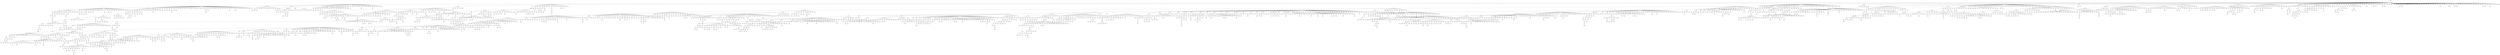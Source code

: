 strict graph "" {
	1357 -- 5607;
	1357 -- 1124;
	5607 -- 1963;
	5607 -- 773;
	5607 -- 1884;
	5607 -- 5671;
	5607 -- 3259;
	5607 -- 3139;
	5607 -- 2092;
	5607 -- 1853;
	5607 -- 4236;
	5607 -- 115;
	5607 -- 2948;
	5607 -- 5353;
	5607 -- 4197;
	5607 -- 4005;
	5607 -- 2750;
	5607 -- 3900;
	5607 -- 1850;
	5607 -- 5741;
	5607 -- 2577;
	5607 -- 5909;
	5607 -- 4019;
	5607 -- 2578;
	5607 -- 236;
	5607 -- 1054;
	5607 -- 3305;
	5607 -- 3618;
	5607 -- 2946;
	5607 -- 4949;
	5607 -- 1355;
	5607 -- 5397;
	5607 -- 200;
	5607 -- 4203;
	5607 -- 3540;
	5607 -- 3185;
	5607 -- 1438;
	5607 -- 2449;
	5607 -- 5259;
	5607 -- 363;
	5607 -- 5787;
	5607 -- 4589;
	5607 -- 5753;
	5607 -- 4272;
	5607 -- 7;
	5607 -- 3893;
	5607 -- 3179;
	5607 -- 3758;
	5607 -- 2211;
	5607 -- 1257;
	5607 -- 1022;
	5607 -- 5807;
	5607 -- 5884;
	5607 -- 442;
	5607 -- 4050;
	5607 -- 4677;
	5607 -- 5167;
	5607 -- 3272;
	5607 -- 2992;
	5607 -- 4883;
	5607 -- 3611;
	5607 -- 1150;
	5607 -- 3661;
	5607 -- 4267;
	5607 -- 5367;
	5607 -- 1165;
	5607 -- 465;
	5607 -- 1227;
	5607 -- 4806;
	5607 -- 3358;
	5607 -- 2298;
	5607 -- 4591;
	5607 -- 3427;
	5607 -- 2681;
	5607 -- 3892;
	5607 -- 4497;
	5607 -- 864;
	5607 -- 1066;
	5607 -- 2219;
	5607 -- 140;
	5607 -- 1933;
	5607 -- 5116;
	5607 -- 4231;
	5607 -- 133;
	5607 -- 902;
	5607 -- 4541;
	5607 -- 1127;
	5607 -- 2945;
	5607 -- 4957;
	5607 -- 3265;
	5607 -- 2995;
	5607 -- 4644;
	5607 -- 3451;
	5607 -- 5882;
	5607 -- 1483;
	5607 -- 1552;
	5607 -- 5664;
	5607 -- 5117;
	5607 -- 935;
	1963 -- 4608;
	1963 -- 2409;
	1963 -- 5873;
	1963 -- 4179;
	1963 -- 4576;
	1963 -- 4538;
	1963 -- 2168;
	1963 -- 4868;
	1963 -- 5235;
	1963 -- 1128;
	1963 -- 1688;
	1963 -- 2317;
	1963 -- 4782;
	1963 -- 2364;
	1963 -- 4547;
	1963 -- 3238;
	1963 -- 4570;
	1963 -- 1645;
	1963 -- 436;
	1963 -- 5629;
	1963 -- 740;
	1963 -- 5890;
	1963 -- 5835;
	1963 -- 3903;
	1963 -- 952;
	1963 -- 39;
	1963 -- 2590;
	1963 -- 4256;
	1963 -- 2315;
	1963 -- 4999;
	4608 -- 2128;
	4608 -- 893;
	4608 -- 1044;
	4608 -- 5273;
	4608 -- 2811;
	4608 -- 3384;
	4608 -- 3166;
	4608 -- 3722;
	4608 -- 1679;
	4608 -- 5358;
	4608 -- 5718;
	4608 -- 83;
	4608 -- 2790;
	4608 -- 4350;
	4608 -- 2080;
	4608 -- 269;
	4608 -- 5872;
	4608 -- 42;
	4608 -- 1559;
	4608 -- 4939;
	4608 -- 225;
	4608 -- 1539;
	4608 -- 3855;
	4608 -- 1463;
	4608 -- 612;
	4608 -- 1535;
	4608 -- 750;
	4608 -- 676;
	4608 -- 3302;
	4608 -- 4026;
	4608 -- 5340;
	4608 -- 2200;
	4608 -- 3940;
	4608 -- 4391;
	4608 -- 5582;
	4608 -- 615;
	4608 -- 2831;
	4608 -- 924;
	4608 -- 44;
	4608 -- 157;
	4608 -- 1799;
	4608 -- 3205;
	4608 -- 5940;
	4608 -- 5454;
	4608 -- 4555;
	4608 -- 2957;
	4608 -- 1718;
	2128 -- 881;
	2128 -- 5391;
	2128 -- 4520;
	2128 -- 1687;
	2128 -- 183;
	2128 -- 5050;
	2128 -- 5411;
	2128 -- 5496;
	2128 -- 2765;
	2128 -- 3519;
	2128 -- 4959;
	2128 -- 1923;
	2128 -- 2789;
	2128 -- 3119;
	2128 -- 1263;
	2128 -- 3245;
	2128 -- 5886;
	2128 -- 4680;
	2128 -- 5215;
	2128 -- 3972;
	2128 -- 5297;
	2128 -- 707;
	2128 -- 2775;
	2128 -- 440;
	2128 -- 3769;
	881 -- 2518;
	773 -- 1739;
	773 -- 2124;
	773 -- 352;
	773 -- 5209;
	773 -- 4648;
	773 -- 3162;
	773 -- 3362;
	773 -- 2839;
	773 -- 5840;
	773 -- 4453;
	773 -- 632;
	773 -- 4395;
	773 -- 2155;
	773 -- 4212;
	773 -- 3468;
	773 -- 1160;
	773 -- 4317;
	1739 -- 5775;
	1739 -- 1626;
	1739 -- 3328;
	1739 -- 3927;
	1739 -- 4073;
	1739 -- 5569;
	5775 -- 2375;
	5775 -- 2729;
	5775 -- 2355;
	5775 -- 679;
	5775 -- 3444;
	5775 -- 1775;
	5775 -- 2652;
	5775 -- 1668;
	5775 -- 4462;
	5775 -- 1214;
	5775 -- 1080;
	5775 -- 4214;
	5775 -- 3061;
	5775 -- 5800;
	5775 -- 4579;
	5775 -- 312;
	5775 -- 4524;
	2375 -- 4612;
	2375 -- 1327;
	2375 -- 5463;
	2375 -- 2122;
	2375 -- 2096;
	2375 -- 1469;
	2375 -- 897;
	2375 -- 3142;
	2375 -- 556;
	2375 -- 2113;
	1884 -- 5121;
	1884 -- 122;
	1884 -- 2512;
	1884 -- 1647;
	1884 -- 5267;
	1884 -- 20;
	1884 -- 1266;
	1884 -- 2199;
	1884 -- 787;
	1884 -- 5171;
	1884 -- 5118;
	1884 -- 5415;
	1884 -- 5696;
	1884 -- 2024;
	1884 -- 3974;
	1884 -- 3599;
	1884 -- 3428;
	1884 -- 1074;
	1884 -- 189;
	1884 -- 177;
	1884 -- 2075;
	1884 -- 3907;
	1884 -- 664;
	1884 -- 4938;
	1884 -- 2126;
	1884 -- 2094;
	1884 -- 4155;
	1884 -- 3227;
	1884 -- 5289;
	1884 -- 2726;
	1884 -- 1455;
	1884 -- 2476;
	1884 -- 4913;
	1884 -- 1765;
	1884 -- 1067;
	1884 -- 5285;
	5121 -- 1109;
	5121 -- 4813;
	5121 -- 3496;
	5121 -- 1281;
	5121 -- 1949;
	5121 -- 1936;
	5121 -- 5119;
	5121 -- 4128;
	5121 -- 1433;
	5121 -- 5323;
	5121 -- 1164;
	5121 -- 4443;
	5121 -- 844;
	5121 -- 2222;
	5121 -- 2583;
	5121 -- 5604;
	5121 -- 817;
	5121 -- 774;
	5121 -- 730;
	1109 -- 3363;
	1109 -- 2556;
	1109 -- 3767;
	1109 -- 3068;
	1109 -- 1869;
	1109 -- 2644;
	1109 -- 5377;
	1109 -- 3237;
	1109 -- 4459;
	1109 -- 1186;
	1109 -- 4955;
	1109 -- 5544;
	1109 -- 4288;
	3363 -- 1828;
	3363 -- 4368;
	3363 -- 1501;
	3363 -- 5737;
	3363 -- 1754;
	3363 -- 619;
	3363 -- 4540;
	3363 -- 3492;
	3363 -- 5874;
	3363 -- 5650;
	3363 -- 1100;
	1828 -- 1268;
	1828 -- 75;
	1828 -- 3303;
	1828 -- 1543;
	1828 -- 533;
	1828 -- 2991;
	1828 -- 2433;
	1828 -- 3628;
	1828 -- 4315;
	1828 -- 375;
	1828 -- 4273;
	1828 -- 4613;
	1828 -- 4731;
	1828 -- 3850;
	1828 -- 5300;
	1828 -- 2675;
	1828 -- 5814;
	1828 -- 2146;
	1268 -- 4505;
	1268 -- 2592;
	1268 -- 336;
	1268 -- 5881;
	1268 -- 2511;
	1268 -- 2498;
	1268 -- 5675;
	1268 -- 2969;
	1268 -- 4643;
	1268 -- 5512;
	1268 -- 2311;
	1268 -- 353;
	1268 -- 3491;
	1268 -- 1075;
	1268 -- 5499;
	1268 -- 5282;
	1268 -- 1247;
	1268 -- 2239;
	1268 -- 3442;
	1268 -- 5543;
	1268 -- 4685;
	1268 -- 4146;
	1268 -- 4086;
	1268 -- 1081;
	1268 -- 5247;
	1268 -- 4294;
	4505 -- 3942;
	4505 -- 5255;
	4505 -- 5937;
	4505 -- 1158;
	4505 -- 5475;
	4505 -- 318;
	4505 -- 4279;
	4505 -- 16;
	4505 -- 729;
	4505 -- 3037;
	4505 -- 5455;
	4505 -- 1795;
	4505 -- 2895;
	4505 -- 2385;
	4505 -- 4403;
	4505 -- 3202;
	4505 -- 4117;
	4505 -- 4690;
	4505 -- 2139;
	4505 -- 3404;
	4505 -- 1428;
	4505 -- 5417;
	4505 -- 869;
	4505 -- 3124;
	3942 -- 2388;
	3942 -- 4189;
	3942 -- 178;
	3942 -- 5078;
	3942 -- 752;
	3942 -- 1122;
	3942 -- 2781;
	3942 -- 2250;
	3942 -- 5316;
	3942 -- 418;
	3942 -- 5710;
	2388 -- 5403;
	2388 -- 3056;
	2388 -- 434;
	2388 -- 5895;
	2388 -- 3786;
	2388 -- 982;
	2388 -- 1879;
	2388 -- 12;
	2388 -- 3770;
	2388 -- 1364;
	2388 -- 5483;
	2388 -- 4504;
	2388 -- 3482;
	2388 -- 867;
	2388 -- 652;
	2388 -- 1068;
	5403 -- 3596;
	5403 -- 1564;
	5403 -- 5054;
	5403 -- 1188;
	5403 -- 1937;
	5403 -- 5087;
	5403 -- 567;
	5403 -- 2784;
	5403 -- 2943;
	5403 -- 887;
	5403 -- 3333;
	5403 -- 3782;
	5403 -- 2833;
	3596 -- 943;
	3596 -- 2464;
	3596 -- 3709;
	3596 -- 4828;
	3596 -- 218;
	3596 -- 1616;
	3596 -- 5339;
	3596 -- 5084;
	3596 -- 2534;
	943 -- 1891;
	943 -- 5335;
	943 -- 5606;
	943 -- 2630;
	943 -- 3112;
	943 -- 5885;
	943 -- 3792;
	943 -- 1384;
	943 -- 3809;
	943 -- 3787;
	943 -- 1959;
	943 -- 1006;
	943 -- 2756;
	943 -- 1873;
	943 -- 299;
	943 -- 5585;
	943 -- 2772;
	943 -- 310;
	1891 -- 2560;
	1891 -- 2406;
	1891 -- 2934;
	1891 -- 5306;
	1891 -- 4049;
	1891 -- 5464;
	1891 -- 4896;
	1891 -- 5947;
	1891 -- 560;
	1891 -- 3697;
	1891 -- 5101;
	1891 -- 1394;
	1891 -- 205;
	1891 -- 3819;
	1891 -- 2682;
	1891 -- 4291;
	1891 -- 5711;
	1891 -- 4162;
	1891 -- 5382;
	1891 -- 1371;
	1891 -- 4873;
	1891 -- 1941;
	1891 -- 3853;
	1891 -- 1561;
	1891 -- 1641;
	1891 -- 2959;
	1891 -- 204;
	1891 -- 4621;
	1891 -- 5173;
	2560 -- 3267;
	2560 -- 469;
	2560 -- 4028;
	2560 -- 4937;
	3267 -- 4927;
	3267 -- 2387;
	3267 -- 48;
	3267 -- 1871;
	3267 -- 3263;
	3267 -- 414;
	3267 -- 776;
	3267 -- 129;
	3267 -- 5090;
	3267 -- 5092;
	4927 -- 5834;
	4927 -- 4360;
	4927 -- 3047;
	4927 -- 5082;
	4927 -- 535;
	4927 -- 1333;
	4927 -- 2245;
	4927 -- 3991;
	4927 -- 302;
	4927 -- 1577;
	4927 -- 2604;
	4927 -- 2774;
	4927 -- 2505;
	4927 -- 5478;
	4927 -- 4660;
	4927 -- 173;
	893 -- 4636;
	893 -- 5228;
	893 -- 4916;
	893 -- 5699;
	893 -- 532;
	893 -- 1003;
	893 -- 1267;
	893 -- 4549;
	893 -- 3653;
	893 -- 4878;
	893 -- 3623;
	893 -- 4257;
	893 -- 2294;
	893 -- 4661;
	4636 -- 981;
	981 -- 4101;
	981 -- 5447;
	981 -- 5022;
	981 -- 851;
	4101 -- 3424;
	4101 -- 1758;
	4101 -- 4052;
	4101 -- 3509;
	4101 -- 2520;
	3424 -- 4417;
	3424 -- 4906;
	3424 -- 5533;
	3424 -- 5294;
	3424 -- 987;
	3424 -- 4309;
	3424 -- 1578;
	3424 -- 5010;
	4417 -- 99;
	4417 -- 5904;
	4417 -- 1288;
	4417 -- 4374;
	4417 -- 2100;
	4417 -- 1791;
	4417 -- 289;
	99 -- 1212;
	99 -- 848;
	99 -- 631;
	1212 -- 3901;
	1212 -- 3108;
	1212 -- 2830;
	1212 -- 4618;
	1212 -- 2144;
	1212 -- 1377;
	1212 -- 329;
	1212 -- 3735;
	3901 -- 4180;
	3901 -- 313;
	3901 -- 3041;
	4180 -- 4761;
	4761 -- 995;
	4761 -- 432;
	2406 -- 4860;
	2406 -- 963;
	2406 -- 896;
	2406 -- 1097;
	2406 -- 2461;
	2406 -- 2692;
	2406 -- 1410;
	2406 -- 1423;
	2406 -- 2955;
	2406 -- 1549;
	2406 -- 3456;
	2406 -- 5436;
	4860 -- 3633;
	4860 -- 2892;
	4860 -- 906;
	4860 -- 2231;
	4860 -- 1920;
	4860 -- 3251;
	4860 -- 4611;
	4860 -- 3641;
	4860 -- 5562;
	4860 -- 1040;
	4860 -- 3182;
	4860 -- 1323;
	4860 -- 2123;
	4860 -- 180;
	4860 -- 1379;
	4860 -- 1827;
	4860 -- 3439;
	4860 -- 1502;
	3633 -- 3688;
	3633 -- 3389;
	3633 -- 106;
	3633 -- 2717;
	3633 -- 55;
	3633 -- 4406;
	3633 -- 2951;
	3633 -- 4219;
	3633 -- 5400;
	3633 -- 2664;
	3633 -- 5472;
	3633 -- 4804;
	3688 -- 145;
	3688 -- 1888;
	3688 -- 1434;
	3688 -- 3323;
	3688 -- 4779;
	3688 -- 837;
	3688 -- 1995;
	3688 -- 3806;
	3688 -- 662;
	3688 -- 4084;
	3688 -- 4051;
	3688 -- 3607;
	3688 -- 3356;
	3688 -- 3870;
	145 -- 3872;
	145 -- 4545;
	145 -- 441;
	145 -- 3797;
	145 -- 1956;
	145 -- 5155;
	145 -- 2597;
	3872 -- 1231;
	3872 -- 1648;
	3872 -- 1734;
	3872 -- 3177;
	3872 -- 5698;
	3872 -- 5859;
	3872 -- 4841;
	3872 -- 5727;
	3872 -- 1685;
	3872 -- 938;
	3872 -- 3294;
	3872 -- 1634;
	3872 -- 3228;
	3872 -- 1999;
	1231 -- 940;
	1231 -- 1606;
	1231 -- 2070;
	1231 -- 2677;
	1231 -- 5399;
	1231 -- 3825;
	1231 -- 2881;
	1231 -- 4625;
	1231 -- 2503;
	1231 -- 1786;
	940 -- 575;
	940 -- 4905;
	575 -- 5194;
	575 -- 5295;
	575 -- 5639;
	575 -- 1498;
	575 -- 5253;
	575 -- 5369;
	575 -- 4610;
	575 -- 4369;
	575 -- 4159;
	575 -- 4617;
	575 -- 3113;
	5194 -- 792;
	2729 -- 741;
	2729 -- 3051;
	2729 -- 5790;
	2729 -- 1794;
	2729 -- 3335;
	2729 -- 4919;
	2729 -- 5776;
	2729 -- 5023;
	2729 -- 5201;
	2729 -- 2354;
	2729 -- 3379;
	741 -- 1589;
	741 -- 1387;
	741 -- 5620;
	741 -- 2335;
	741 -- 577;
	741 -- 3561;
	741 -- 5539;
	741 -- 2539;
	741 -- 1820;
	741 -- 2694;
	741 -- 3337;
	741 -- 2359;
	1589 -- 3339;
	1589 -- 5487;
	1589 -- 2828;
	1589 -- 1091;
	1589 -- 1664;
	1589 -- 3665;
	1589 -- 5536;
	1589 -- 1099;
	1589 -- 4822;
	1589 -- 4791;
	1589 -- 1547;
	1589 -- 5898;
	1589 -- 4176;
	5671 -- 4877;
	5671 -- 4890;
	5671 -- 3838;
	5671 -- 916;
	3259 -- 2851;
	3259 -- 5094;
	3259 -- 1095;
	3259 -- 584;
	3259 -- 3316;
	3259 -- 784;
	3259 -- 1182;
	3259 -- 984;
	3259 -- 5159;
	3259 -- 5008;
	3259 -- 5657;
	3259 -- 1901;
	3259 -- 3400;
	3259 -- 2068;
	3259 -- 3035;
	3259 -- 2145;
	3259 -- 3685;
	3259 -- 2491;
	3259 -- 3282;
	3259 -- 2859;
	3259 -- 5854;
	3259 -- 3077;
	3259 -- 5663;
	3259 -- 1902;
	3259 -- 5845;
	3259 -- 400;
	3259 -- 622;
	3259 -- 451;
	3259 -- 5271;
	3259 -- 4681;
	3259 -- 3934;
	3259 -- 4389;
	3259 -- 4850;
	3259 -- 5910;
	3259 -- 4024;
	3259 -- 5146;
	3259 -- 417;
	3259 -- 3522;
	3259 -- 4454;
	3259 -- 628;
	3259 -- 830;
	3259 -- 4805;
	3259 -- 613;
	2851 -- 5166;
	2851 -- 24;
	2851 -- 4934;
	5166 -- 5279;
	5166 -- 325;
	5166 -- 2832;
	5166 -- 3668;
	5166 -- 4935;
	5166 -- 5875;
	5166 -- 3055;
	5166 -- 107;
	5166 -- 2506;
	5166 -- 3744;
	5166 -- 4535;
	5166 -- 2810;
	5166 -- 2904;
	5166 -- 4010;
	5166 -- 604;
	5166 -- 5852;
	5166 -- 439;
	5166 -- 1215;
	5166 -- 1096;
	5166 -- 2568;
	5166 -- 3993;
	5166 -- 1280;
	5166 -- 1673;
	5166 -- 1488;
	5166 -- 5443;
	5166 -- 2284;
	5166 -- 2220;
	5166 -- 1286;
	5166 -- 483;
	5166 -- 1339;
	5166 -- 41;
	2556 -- 727;
	2556 -- 1899;
	2556 -- 4456;
	2556 -- 1050;
	2556 -- 5701;
	2556 -- 618;
	2556 -- 3137;
	2556 -- 3983;
	2556 -- 2800;
	2556 -- 1696;
	2556 -- 1220;
	2556 -- 2361;
	2556 -- 5263;
	2556 -- 2236;
	2556 -- 3627;
	2556 -- 554;
	2556 -- 5930;
	2556 -- 5162;
	2556 -- 2056;
	2556 -- 614;
	2556 -- 2209;
	2556 -- 2295;
	2556 -- 1862;
	2556 -- 5901;
	2556 -- 1325;
	2556 -- 2846;
	2556 -- 1575;
	2556 -- 5793;
	2556 -- 1402;
	2556 -- 997;
	2556 -- 3493;
	2556 -- 1393;
	2556 -- 2826;
	2556 -- 2238;
	2556 -- 409;
	2556 -- 3936;
	2556 -- 1695;
	2556 -- 1922;
	2556 -- 2134;
	2556 -- 582;
	2556 -- 873;
	2556 -- 192;
	2556 -- 2825;
	2556 -- 4485;
	2556 -- 4748;
	2556 -- 350;
	2556 -- 4085;
	2556 -- 3664;
	2556 -- 1907;
	2556 -- 5096;
	2556 -- 1123;
	2556 -- 525;
	2556 -- 1741;
	2556 -- 3751;
	2556 -- 491;
	2556 -- 2029;
	2556 -- 1352;
	2556 -- 3406;
	2556 -- 3667;
	727 -- 3763;
	727 -- 3049;
	727 -- 4068;
	727 -- 1919;
	727 -- 3407;
	3763 -- 1513;
	3763 -- 815;
	3763 -- 5292;
	3763 -- 1245;
	3763 -- 1070;
	3763 -- 1210;
	3763 -- 2362;
	3763 -- 2639;
	3763 -- 4498;
	3763 -- 277;
	1513 -- 4481;
	1513 -- 4404;
	1513 -- 712;
	1513 -- 2822;
	1513 -- 2659;
	1513 -- 4888;
	4813 -- 5226;
	4813 -- 527;
	4813 -- 4829;
	4813 -- 3949;
	4813 -- 3962;
	4813 -- 2285;
	4813 -- 2489;
	4813 -- 4249;
	4813 -- 1086;
	4813 -- 4222;
	4813 -- 4152;
	4813 -- 4365;
	4813 -- 5269;
	4813 -- 871;
	4813 -- 925;
	4813 -- 4202;
	4813 -- 4740;
	4813 -- 5823;
	4813 -- 4798;
	4813 -- 4253;
	4813 -- 477;
	5226 -- 3938;
	5226 -- 3314;
	5226 -- 2305;
	5226 -- 2478;
	5226 -- 2815;
	5226 -- 2576;
	5226 -- 3195;
	5226 -- 291;
	5226 -- 1931;
	5226 -- 2379;
	5226 -- 5712;
	5226 -- 1221;
	5226 -- 2051;
	5226 -- 4526;
	5226 -- 4903;
	5226 -- 888;
	5226 -- 4449;
	5226 -- 2669;
	5226 -- 235;
	5226 -- 1118;
	5226 -- 5498;
	5226 -- 498;
	5226 -- 899;
	5226 -- 4712;
	5226 -- 1742;
	5226 -- 2722;
	5226 -- 5125;
	5226 -- 5413;
	5226 -- 1882;
	5226 -- 4753;
	5226 -- 4707;
	5226 -- 1039;
	5226 -- 1021;
	5226 -- 300;
	5226 -- 3403;
	5226 -- 1477;
	5226 -- 1881;
	3938 -- 1627;
	3938 -- 3089;
	3938 -- 1750;
	3938 -- 3711;
	3938 -- 3597;
	3938 -- 1475;
	3938 -- 3887;
	3938 -- 186;
	3938 -- 2816;
	3938 -- 3097;
	3938 -- 1783;
	3938 -- 1358;
	3938 -- 4286;
	3938 -- 2404;
	3938 -- 281;
	3938 -- 1996;
	3938 -- 1525;
	3938 -- 3948;
	3938 -- 231;
	3938 -- 1556;
	3938 -- 3714;
	3938 -- 1418;
	3938 -- 2046;
	3938 -- 4594;
	3938 -- 273;
	3938 -- 454;
	3938 -- 4688;
	3938 -- 2972;
	3938 -- 5902;
	3938 -- 5541;
	1627 -- 5538;
	1627 -- 3006;
	1627 -- 5524;
	1627 -- 5115;
	1627 -- 3699;
	5228 -- 4327;
	5228 -- 509;
	5228 -- 3569;
	5228 -- 5522;
	5228 -- 1415;
	5228 -- 5104;
	2409 -- 1411;
	2409 -- 3194;
	2409 -- 4336;
	2409 -- 3987;
	2409 -- 682;
	2409 -- 1009;
	2409 -- 3063;
	2409 -- 5108;
	2409 -- 4766;
	2409 -- 2525;
	2409 -- 4982;
	1411 -- 2186;
	1411 -- 2580;
	1411 -- 5802;
	4481 -- 2975;
	4481 -- 1631;
	4481 -- 4762;
	4481 -- 4709;
	4481 -- 588;
	4481 -- 4658;
	4481 -- 1955;
	4481 -- 929;
	4481 -- 4246;
	4481 -- 3603;
	4481 -- 4352;
	4481 -- 1250;
	4481 -- 1994;
	4481 -- 4029;
	4481 -- 646;
	4481 -- 108;
	4481 -- 5648;
	4481 -- 1279;
	4481 -- 4058;
	4481 -- 5231;
	4481 -- 5668;
	4481 -- 3359;
	2975 -- 5318;
	2975 -- 5588;
	5318 -- 2569;
	5318 -- 116;
	5318 -- 3240;
	5318 -- 5781;
	5318 -- 5795;
	5318 -- 3011;
	5318 -- 3508;
	2569 -- 2214;
	2569 -- 3487;
	2214 -- 5452;
	2214 -- 3655;
	2214 -- 5733;
	2214 -- 358;
	5452 -- 2243;
	5452 -- 748;
	1899 -- 4190;
	1899 -- 808;
	1899 -- 2230;
	1899 -- 541;
	4190 -- 378;
	4190 -- 3344;
	4190 -- 4394;
	4190 -- 2349;
	4190 -- 1373;
	4190 -- 3393;
	4190 -- 5412;
	4190 -- 2999;
	4190 -- 3967;
	4190 -- 2531;
	4190 -- 61;
	4190 -- 2415;
	4190 -- 948;
	4190 -- 3686;
	4190 -- 2036;
	378 -- 5619;
	378 -- 4503;
	378 -- 5722;
	378 -- 2747;
	378 -- 709;
	378 -- 5768;
	378 -- 4631;
	378 -- 3283;
	2592 -- 4895;
	2592 -- 35;
	2592 -- 437;
	2592 -- 5070;
	2592 -- 2753;
	2592 -- 3432;
	4895 -- 1898;
	1898 -- 1885;
	116 -- 2495;
	116 -- 2328;
	116 -- 5428;
	116 -- 5555;
	116 -- 1924;
	116 -- 999;
	116 -- 1198;
	116 -- 561;
	116 -- 2704;
	116 -- 5139;
	116 -- 3433;
	116 -- 4078;
	5094 -- 1925;
	5094 -- 2900;
	5094 -- 1620;
	5094 -- 1811;
	5094 -- 826;
	5094 -- 1970;
	5094 -- 5198;
	5094 -- 1213;
	5094 -- 51;
	5094 -- 3215;
	5094 -- 4138;
	5094 -- 5858;
	5094 -- 4747;
	5094 -- 745;
	5094 -- 3023;
	1925 -- 4820;
	1925 -- 2777;
	1925 -- 246;
	1925 -- 494;
	4820 -- 2552;
	4820 -- 2380;
	2552 -- 2111;
	3139 -- 4448;
	3139 -- 4292;
	3139 -- 1216;
	4448 -- 1657;
	4448 -- 3345;
	4448 -- 3587;
	4448 -- 3847;
	4448 -- 5782;
	4448 -- 32;
	4448 -- 2541;
	4448 -- 3663;
	4448 -- 3871;
	4448 -- 3276;
	4448 -- 1265;
	4448 -- 2228;
	4448 -- 5540;
	4448 -- 1311;
	4448 -- 499;
	4448 -- 4965;
	4448 -- 3953;
	4448 -- 1300;
	4448 -- 327;
	4448 -- 2264;
	1657 -- 3218;
	1657 -- 2613;
	1657 -- 346;
	1657 -- 3253;
	1657 -- 4807;
	1657 -- 2744;
	1657 -- 5097;
	1657 -- 2290;
	3218 -- 1236;
	3218 -- 197;
	3218 -- 253;
	3218 -- 3649;
	3218 -- 19;
	3218 -- 722;
	3218 -- 4479;
	1236 -- 3557;
	1236 -- 4239;
	1236 -- 25;
	1236 -- 1167;
	1236 -- 701;
	1236 -- 3548;
	1236 -- 1562;
	1236 -- 2728;
	1236 -- 4490;
	1236 -- 3811;
	3557 -- 4733;
	3557 -- 5341;
	2092 -- 3916;
	2092 -- 4593;
	2092 -- 4708;
	2092 -- 2916;
	2092 -- 3458;
	2092 -- 4732;
	2092 -- 4892;
	2092 -- 2287;
	2092 -- 3578;
	2092 -- 5923;
	2092 -- 3172;
	2092 -- 5934;
	2092 -- 2819;
	1853 -- 2089;
	1853 -- 4565;
	1853 -- 2889;
	1853 -- 4837;
	1853 -- 383;
	1853 -- 1193;
	1853 -- 5756;
	1853 -- 5041;
	1853 -- 4702;
	1853 -- 4718;
	2089 -- 379;
	2089 -- 2801;
	2089 -- 2027;
	2089 -- 5744;
	2089 -- 1748;
	2089 -- 5000;
	2089 -- 284;
	2089 -- 5695;
	2089 -- 5033;
	2089 -- 5579;
	2089 -- 1689;
	2089 -- 3085;
	2089 -- 3329;
	2089 -- 2021;
	2089 -- 3753;
	815 -- 850;
	815 -- 1489;
	850 -- 879;
	2124 -- 2135;
	963 -- 5111;
	4360 -- 3296;
	4360 -- 5871;
	4360 -- 4144;
	4360 -- 3606;
	3296 -- 1841;
	325 -- 2002;
	325 -- 3650;
	325 -- 222;
	325 -- 475;
	2002 -- 3170;
	2002 -- 959;
	2002 -- 3565;
	3170 -- 3864;
	3170 -- 2814;
	3170 -- 4971;
	3170 -- 1908;
	3170 -- 2151;
	3170 -- 5924;
	3170 -- 3564;
	3170 -- 467;
	3170 -- 4071;
	3170 -- 485;
	3170 -- 2286;
	3170 -- 5148;
	3170 -- 2040;
	3170 -- 4556;
	3170 -- 2454;
	3170 -- 3829;
	3170 -- 5867;
	3170 -- 4482;
	3170 -- 4457;
	3864 -- 5680;
	3864 -- 1727;
	3864 -- 4233;
	3864 -- 2314;
	3864 -- 2110;
	3864 -- 796;
	3864 -- 753;
	3864 -- 1126;
	3864 -- 2603;
	3864 -- 675;
	5680 -- 545;
	4236 -- 1258;
	4236 -- 1414;
	4236 -- 161;
	4236 -- 3269;
	4236 -- 2049;
	4236 -- 1346;
	4236 -- 3905;
	4236 -- 4177;
	4236 -- 3065;
	4236 -- 2605;
	4236 -- 3464;
	4236 -- 251;
	4236 -- 2405;
	4236 -- 4306;
	4236 -- 1982;
	4236 -- 4483;
	4236 -- 4838;
	469 -- 1671;
	469 -- 321;
	469 -- 2011;
	469 -- 4987;
	469 -- 2037;
	469 -- 3516;
	469 -- 5521;
	469 -- 3745;
	469 -- 1238;
	1671 -- 4963;
	1671 -- 1170;
	1671 -- 5745;
	1671 -- 3477;
	1671 -- 926;
	1671 -- 3500;
	1671 -- 5372;
	4963 -- 2103;
	4963 -- 2162;
	4963 -- 3450;
	4963 -- 431;
	4963 -- 5186;
	4963 -- 3376;
	2103 -- 677;
	2103 -- 4093;
	2103 -- 5535;
	2103 -- 3277;
	2103 -- 5440;
	677 -- 806;
	677 -- 4375;
	677 -- 459;
	677 -- 5441;
	677 -- 2963;
	677 -- 4655;
	677 -- 345;
	677 -- 1024;
	677 -- 4914;
	677 -- 5780;
	677 -- 5943;
	677 -- 349;
	677 -- 2624;
	677 -- 1207;
	677 -- 1555;
	806 -- 3372;
	806 -- 2584;
	806 -- 3186;
	806 -- 455;
	2387 -- 4431;
	2387 -- 1291;
	2387 -- 5809;
	2387 -- 3529;
	2387 -- 3436;
	2387 -- 1984;
	2387 -- 1103;
	2387 -- 4037;
	2387 -- 2734;
	2387 -- 4439;
	1631 -- 1439;
	1631 -- 1229;
	1631 -- 4270;
	1631 -- 529;
	1631 -- 3104;
	1631 -- 762;
	1631 -- 1546;
	352 -- 5213;
	352 -- 5662;
	352 -- 978;
	5213 -- 2435;
	5213 -- 1482;
	5213 -- 2740;
	5213 -- 2854;
	5213 -- 1470;
	2435 -- 5444;
	2435 -- 5549;
	2435 -- 3257;
	2435 -- 1264;
	2435 -- 4461;
	2435 -- 1460;
	2435 -- 3867;
	5444 -- 3568;
	5444 -- 3738;
	5444 -- 2720;
	5444 -- 1700;
	5444 -- 1599;
	5444 -- 5743;
	5444 -- 4997;
	5444 -- 4742;
	5444 -- 3364;
	5444 -- 1447;
	5444 -- 480;
	5444 -- 4659;
	5444 -- 3740;
	3568 -- 5495;
	3568 -- 364;
	3568 -- 4184;
	3568 -- 332;
	3568 -- 5383;
	5495 -- 1078;
	5495 -- 3143;
	5495 -- 2591;
	5495 -- 5317;
	5495 -- 3373;
	1078 -- 1581;
	1078 -- 5846;
	1078 -- 3399;
	1078 -- 3793;
	1078 -- 1189;
	1078 -- 5681;
	1581 -- 5178;
	1581 -- 272;
	1581 -- 3285;
	1581 -- 5389;
	1581 -- 3754;
	1581 -- 3131;
	1581 -- 3324;
	1581 -- 1173;
	1581 -- 3244;
	1581 -- 5813;
	1581 -- 3598;
	1581 -- 3518;
	1581 -- 5801;
	1581 -- 3341;
	1581 -- 1992;
	5178 -- 1485;
	5178 -- 539;
	5178 -- 2321;
	1485 -- 1405;
	1485 -- 3232;
	1485 -- 3858;
	1485 -- 3161;
	1485 -- 4529;
	1485 -- 1574;
	1485 -- 1056;
	1485 -- 4198;
	1485 -- 4035;
	1485 -- 3239;
	1485 -- 1521;
	1485 -- 1865;
	1485 -- 4014;
	1485 -- 4931;
	1485 -- 1143;
	1485 -- 2368;
	1485 -- 3857;
	1405 -- 2309;
	1405 -- 5109;
	1405 -- 2610;
	2309 -- 5635;
	5873 -- 3563;
	5873 -- 4831;
	5873 -- 2063;
	5873 -- 5548;
	5873 -- 323;
	3563 -- 165;
	3563 -- 4844;
	3563 -- 146;
	1095 -- 4421;
	1095 -- 2006;
	1095 -- 4109;
	1095 -- 5251;
	1095 -- 2226;
	1095 -- 3178;
	4421 -- 782;
	4421 -- 3645;
	4421 -- 476;
	4421 -- 3470;
	4421 -- 1537;
	782 -- 3651;
	782 -- 5857;
	782 -- 5052;
	782 -- 1661;
	782 -- 3684;
	782 -- 746;
	782 -- 1874;
	3651 -- 3926;
	3651 -- 3455;
	3651 -- 30;
	3651 -- 4450;
	3651 -- 4230;
	3651 -- 4966;
	1482 -- 2752;
	1482 -- 5331;
	1482 -- 4751;
	1482 -- 4264;
	1482 -- 4542;
	1482 -- 2967;
	1482 -- 3298;
	1482 -- 1072;
	1482 -- 1176;
	2006 -- 3434;
	2006 -- 1573;
	2006 -- 392;
	2006 -- 956;
	3434 -- 3429;
	3434 -- 4145;
	3434 -- 2331;
	3434 -- 3447;
	3434 -- 2065;
	3434 -- 1643;
	3434 -- 2812;
	3434 -- 307;
	3429 -- 4275;
	3429 -- 15;
	3429 -- 1515;
	3429 -- 5046;
	3429 -- 1972;
	4275 -- 339;
	4368 -- 2333;
	4368 -- 5245;
	4368 -- 3021;
	4368 -- 2770;
	4368 -- 2703;
	4368 -- 3134;
	4368 -- 1053;
	2333 -- 2067;
	2333 -- 1276;
	2333 -- 1073;
	2333 -- 3093;
	2333 -- 3017;
	2333 -- 4973;
	2333 -- 1028;
	2333 -- 4105;
	2333 -- 3845;
	2333 -- 3538;
	2333 -- 1595;
	2333 -- 3801;
	3345 -- 2079;
	2079 -- 4755;
	2079 -- 684;
	2079 -- 4002;
	2079 -- 2042;
	5335 -- 5803;
	5335 -- 3640;
	5335 -- 1716;
	5335 -- 3159;
	5803 -- 4216;
	5803 -- 5746;
	5803 -- 2346;
	5803 -- 1708;
	5803 -- 425;
	5803 -- 3835;
	4216 -- 5260;
	5487 -- 5074;
	5292 -- 3834;
	5292 -- 5829;
	5292 -- 2607;
	5292 -- 4397;
	5292 -- 502;
	5292 -- 2861;
	3834 -- 2650;
	3834 -- 217;
	3834 -- 4464;
	3834 -- 2161;
	3834 -- 5354;
	3767 -- 720;
	3767 -- 2901;
	3767 -- 985;
	3767 -- 3174;
	3767 -- 1969;
	3767 -- 2468;
	720 -- 4803;
	720 -- 326;
	720 -- 1993;
	4803 -- 4160;
	2328 -- 5034;
	2328 -- 1520;
	2328 -- 4022;
	5034 -- 4954;
	4456 -- 3884;
	4456 -- 5144;
	4456 -- 248;
	4456 -- 1111;
	4456 -- 4226;
	3884 -- 3171;
	3884 -- 1608;
	4593 -- 2535;
	4593 -- 5928;
	4593 -- 5150;
	2535 -- 2371;
	2535 -- 466;
	2535 -- 4730;
	2535 -- 4346;
	2535 -- 2841;
	2535 -- 2648;
	2535 -- 334;
	2535 -- 5002;
	2535 -- 5426;
	2371 -- 5625;
	2371 -- 5621;
	2371 -- 2127;
	2371 -- 1997;
	2371 -- 5265;
	2371 -- 992;
	2371 -- 5163;
	2371 -- 3206;
	2371 -- 894;
	2371 -- 88;
	2371 -- 5015;
	2371 -- 2956;
	2371 -- 5072;
	2371 -- 3743;
	2371 -- 5278;
	2371 -- 1468;
	1245 -- 4980;
	1245 -- 5138;
	1245 -- 2745;
	1245 -- 4715;
	1245 -- 1376;
	1245 -- 3465;
	1245 -- 595;
	1245 -- 3675;
	1245 -- 492;
	1245 -- 1517;
	1245 -- 2201;
	1245 -- 1684;
	1245 -- 3785;
	1245 -- 824;
	1245 -- 2259;
	1245 -- 5182;
	1245 -- 2390;
	1245 -- 208;
	1245 -- 1005;
	1245 -- 1613;
	1245 -- 941;
	1245 -- 1256;
	1245 -- 245;
	1245 -- 1347;
	1245 -- 65;
	1245 -- 5494;
	1245 -- 1304;
	1245 -- 298;
	1245 -- 986;
	1245 -- 2490;
	1245 -- 2016;
	1245 -- 4885;
	1245 -- 3388;
	1245 -- 3398;
	1245 -- 5724;
	1245 -- 4602;
	4980 -- 518;
	518 -- 2566;
	518 -- 2414;
	3314 -- 4061;
	3314 -- 3944;
	3314 -- 862;
	3314 -- 3018;
	3314 -- 2783;
	3314 -- 4242;
	3314 -- 184;
	3314 -- 4855;
	3314 -- 2642;
	3314 -- 716;
	3314 -- 4232;
	3314 -- 4743;
	3314 -- 2112;
	3314 -- 2118;
	3314 -- 4508;
	3314 -- 5703;
	3314 -- 5152;
	3314 -- 4496;
	3314 -- 1745;
	3314 -- 3067;
	3314 -- 965;
	3314 -- 1319;
	3314 -- 4207;
	3314 -- 3600;
	3314 -- 4234;
	1050 -- 763;
	1050 -- 158;
	1050 -- 4727;
	763 -- 5350;
	4375 -- 3340;
	4375 -- 3127;
	4375 -- 4976;
	4375 -- 5004;
	4375 -- 4734;
	4375 -- 2394;
	4375 -- 3073;
	4375 -- 1318;
	4375 -- 4175;
	4375 -- 3445;
	4375 -- 3184;
	4503 -- 1446;
	1501 -- 783;
	1501 -- 4337;
	1501 -- 4314;
	1501 -- 2221;
	783 -- 4259;
	3944 -- 2691;
	3944 -- 4825;
	3944 -- 2343;
	3944 -- 1331;
	3944 -- 5237;
	3944 -- 4165;
	3944 -- 4996;
	3944 -- 4303;
	3944 -- 3919;
	3944 -- 4092;
	3944 -- 5287;
	3944 -- 1388;
	3944 -- 3315;
	3944 -- 5694;
	3944 -- 4796;
	3944 -- 1035;
	3944 -- 4129;
	3944 -- 1816;
	3944 -- 3044;
	3944 -- 5106;
	3944 -- 4897;
	3944 -- 4209;
	3944 -- 703;
	3944 -- 1694;
	3944 -- 1644;
	3944 -- 282;
	2691 -- 828;
	2691 -- 2061;
	2691 -- 3539;
	2691 -- 4399;
	2691 -- 3840;
	2691 -- 3015;
	2691 -- 2481;
	2691 -- 1225;
	2691 -- 1757;
	2691 -- 4697;
	2691 -- 1385;
	2691 -- 4662;
	2691 -- 4470;
	2691 -- 2237;
	2691 -- 5098;
	2691 -- 5908;
	2691 -- 2107;
	2691 -- 21;
	2691 -- 572;
	2691 -- 2487;
	2691 -- 2907;
	2691 -- 2030;
	2691 -- 2038;
	2691 -- 1344;
	2691 -- 4703;
	2691 -- 1536;
	2691 -- 5342;
	2691 -- 1055;
	2691 -- 681;
	2162 -- 3913;
	2162 -- 5702;
	2162 -- 3679;
	2162 -- 5330;
	2162 -- 4553;
	3913 -- 2855;
	3913 -- 2408;
	3913 -- 4218;
	3913 -- 3059;
	3913 -- 781;
	3913 -- 988;
	3913 -- 2370;
	2855 -- 2840;
	2855 -- 2686;
	2840 -- 5641;
	5641 -- 4011;
	5641 -- 1859;
	5641 -- 2802;
	5245 -- 4229;
	5245 -- 1604;
	5245 -- 150;
	5245 -- 159;
	5245 -- 657;
	5245 -- 2976;
	5245 -- 2549;
	5245 -- 1018;
	5245 -- 2327;
	5245 -- 1451;
	5245 -- 5763;
	5245 -- 1116;
	5245 -- 5853;
	5245 -- 1864;
	5245 -- 4563;
	5245 -- 4149;
	5245 -- 3988;
	5245 -- 1918;
	5245 -- 2356;
	5245 -- 1077;
	5245 -- 2398;
	5245 -- 3394;
	5245 -- 3128;
	5245 -- 4472;
	5245 -- 2451;
	4229 -- 4687;
	364 -- 5764;
	364 -- 94;
	364 -- 4302;
	364 -- 2923;
	364 -- 4646;
	364 -- 1135;
	364 -- 4261;
	364 -- 2437;
	364 -- 884;
	5255 -- 5337;
	5255 -- 2323;
	5255 -- 3454;
	5255 -- 5642;
	5255 -- 5856;
	5337 -- 4654;
	2355 -- 5069;
	2355 -- 3264;
	2355 -- 4975;
	2355 -- 4477;
	2355 -- 202;
	2355 -- 4458;
	2355 -- 875;
	2355 -- 2805;
	2355 -- 726;
	2355 -- 2713;
	2934 -- 5511;
	2934 -- 3207;
	2934 -- 4881;
	2934 -- 5414;
	5511 -- 462;
	5511 -- 388;
	5511 -- 1740;
	5511 -- 4127;
	5511 -- 1324;
	5511 -- 5526;
	5511 -- 4509;
	5511 -- 717;
	5391 -- 2882;
	5391 -- 2798;
	5391 -- 4946;
	5391 -- 2313;
	5391 -- 1356;
	5391 -- 5416;
	5391 -- 958;
	5391 -- 668;
	5391 -- 2513;
	5391 -- 4583;
	5391 -- 1336;
	5391 -- 833;
	4184 -- 4114;
	2061 -- 1350;
	2061 -- 1624;
	2061 -- 3632;
	2061 -- 5623;
	2061 -- 1296;
	2061 -- 4163;
	2061 -- 841;
	2061 -- 610;
	2061 -- 944;
	2061 -- 1169;
	2061 -- 2457;
	2061 -- 550;
	2061 -- 2101;
	2061 -- 1704;
	2061 -- 3659;
	5306 -- 1413;
	5306 -- 164;
	1413 -- 4248;
	1413 -- 1017;
	1413 -- 3110;
	1413 -- 4121;
	1413 -- 340;
	4145 -- 813;
	4145 -- 3886;
	4145 -- 389;
	4145 -- 641;
	4145 -- 805;
	4145 -- 769;
	4145 -- 3190;
	4145 -- 2785;
	813 -- 5005;
	2832 -- 1421;
	2832 -- 3347;
	2832 -- 5232;
	2832 -- 5099;
	2832 -- 5792;
	2832 -- 3851;
	2832 -- 3622;
	2832 -- 3536;
	2832 -- 241;
	2613 -- 5;
	2613 -- 2579;
	2613 -- 4441;
	2613 -- 5705;
	2613 -- 5261;
	2613 -- 789;
	2613 -- 5677;
	2613 -- 1981;
	5 -- 5700;
	5 -- 142;
	5138 -- 2927;
	5138 -- 1041;
	2927 -- 1897;
	2927 -- 3120;
	2927 -- 3125;
	2740 -- 4893;
	2740 -- 317;
	2740 -- 3234;
	2740 -- 2270;
	2740 -- 2196;
	2740 -- 2920;
	2740 -- 2837;
	2740 -- 2337;
	2740 -- 2748;
	2740 -- 585;
	2745 -- 4872;
	4872 -- 2012;
	679 -- 5920;
	679 -- 3219;
	178 -- 5476;
	896 -- 1140;
	896 -- 1012;
	896 -- 5017;
	896 -- 143;
	1140 -- 4802;
	4802 -- 2890;
	4802 -- 3380;
	4802 -- 1830;
	5829 -- 3890;
	5829 -- 3452;
	5829 -- 5276;
	5829 -- 2312;
	5829 -- 2764;
	5829 -- 4469;
	5829 -- 2658;
	5829 -- 3030;
	5829 -- 4574;
	5829 -- 4006;
	1091 -- 5065;
	1091 -- 2069;
	4049 -- 3038;
	1387 -- 3320;
	1387 -- 4299;
	1387 -- 4875;
	1387 -- 374;
	1387 -- 994;
	388 -- 3053;
	388 -- 889;
	388 -- 2115;
	388 -- 4284;
	388 -- 2514;
	388 -- 4356;
	388 -- 5157;
	388 -- 3695;
	388 -- 2488;
	388 -- 1171;
	5937 -- 3148;
	5937 -- 3378;
	1871 -- 214;
	214 -- 2279;
	2279 -- 109;
	1573 -- 1114;
	1573 -- 49;
	1573 -- 605;
	1114 -- 387;
	1114 -- 3243;
	1114 -- 5032;
	1114 -- 2262;
	1114 -- 3045;
	1114 -- 3731;
	618 -- 5248;
	618 -- 5346;
	5248 -- 2636;
	1727 -- 3843;
	459 -- 4564;
	459 -- 4123;
	459 -- 5351;
	4564 -- 2043;
	4337 -- 1766;
	4337 -- 262;
	4337 -- 1303;
	3137 -- 624;
	3137 -- 4511;
	3137 -- 728;
	3137 -- 3154;
	3137 -- 5654;
	624 -- 5545;
	624 -- 1504;
	624 -- 4112;
	5545 -- 4157;
	5545 -- 4665;
	5545 -- 4689;
	5545 -- 5735;
	4565 -- 553;
	4565 -- 3109;
	4565 -- 5640;
	4565 -- 1241;
	4565 -- 2546;
	4565 -- 5361;
	553 -- 5739;
	553 -- 397;
	553 -- 790;
	5739 -- 308;
	5739 -- 928;
	5739 -- 1662;
	5739 -- 3360;
	308 -- 5473;
	3444 -- 5214;
	5214 -- 4329;
	1229 -- 3958;
	1229 -- 1146;
	3958 -- 1875;
	3958 -- 4567;
	3958 -- 5110;
	3958 -- 2014;
	3958 -- 4380;
	1875 -- 3681;
	1875 -- 3122;
	1875 -- 4854;
	1875 -- 3624;
	3681 -- 2794;
	3681 -- 470;
	3681 -- 1260;
	3681 -- 1646;
	5606 -- 996;
	5606 -- 770;
	5606 -- 2871;
	5606 -- 3981;
	5606 -- 4968;
	5606 -- 3330;
	5606 -- 1252;
	5606 -- 5734;
	5606 -- 2208;
	996 -- 4552;
	996 -- 3145;
	996 -- 5338;
	4552 -- 3003;
	4552 -- 4699;
	4552 -- 89;
	3003 -- 2989;
	1070 -- 1628;
	1070 -- 4475;
	1070 -- 2710;
	1070 -- 3703;
	1070 -- 1110;
	1070 -- 2983;
	1070 -- 1404;
	1504 -- 1792;
	509 -- 3081;
	4825 -- 714;
	4825 -- 4388;
	4825 -- 1047;
	4825 -- 1939;
	4825 -- 3411;
	4825 -- 1156;
	4825 -- 5205;
	4825 -- 768;
	714 -- 3537;
	1376 -- 2611;
	4762 -- 1453;
	4762 -- 1987;
	4762 -- 1000;
	4762 -- 3164;
	4762 -- 4952;
	1453 -- 1709;
	3983 -- 3048;
	3983 -- 654;
	3983 -- 4376;
	2800 -- 2683;
	2800 -- 1183;
	2683 -- 4341;
	2683 -- 1104;
	2683 -- 853;
	2683 -- 514;
	2683 -- 5071;
	2478 -- 5558;
	2478 -- 3720;
	2478 -- 4835;
	2478 -- 793;
	2478 -- 5936;
	5558 -- 2444;
	5558 -- 4759;
	5558 -- 3103;
	2343 -- 1409;
	2343 -- 4771;
	2343 -- 4274;
	2343 -- 1770;
	2343 -- 427;
	1409 -- 105;
	3569 -- 3200;
	3200 -- 1422;
	4388 -- 2187;
	4388 -- 5825;
	4388 -- 905;
	4388 -- 3736;
	4388 -- 812;
	4388 -- 40;
	4388 -- 5679;
	2187 -- 4428;
	2187 -- 5651;
	2187 -- 771;
	2187 -- 4590;
	2187 -- 5001;
	2187 -- 5645;
	2511 -- 201;
	2511 -- 3593;
	2511 -- 918;
	4520 -- 4899;
	4899 -- 5290;
	4899 -- 1946;
	808 -- 4977;
	808 -- 3319;
	808 -- 2718;
	808 -- 3187;
	808 -- 858;
	4977 -- 4059;
	4977 -- 5917;
	4977 -- 1633;
	4977 -- 212;
	4059 -- 124;
	124 -- 515;
	3048 -- 3657;
	3048 -- 1809;
	3048 -- 4845;
	2815 -- 5860;
	2815 -- 3412;
	770 -- 1130;
	770 -- 4235;
	770 -- 2077;
	770 -- 5058;
	770 -- 1159;
	770 -- 3441;
	770 -- 4083;
	770 -- 4995;
	770 -- 3986;
	770 -- 2358;
	770 -- 5821;
	770 -- 3099;
	1130 -- 2114;
	1604 -- 5766;
	1604 -- 407;
	1604 -- 5899;
	5825 -- 3805;
	5825 -- 638;
	5825 -- 778;
	5825 -- 5028;
	5825 -- 1308;
	5825 -- 3567;
	5825 -- 1007;
	5825 -- 2908;
	5825 -- 5236;
	5825 -- 4904;
	5825 -- 2276;
	5825 -- 1500;
	3926 -- 1292;
	3926 -- 600;
	3926 -- 4444;
	3926 -- 2234;
	3926 -- 3771;
	3926 -- 4139;
	2576 -- 1554;
	2576 -- 1569;
	5331 -- 4305;
	3264 -- 5866;
	3264 -- 946;
	3264 -- 5212;
	3264 -- 338;
	3264 -- 5362;
	3264 -- 5196;
	5866 -- 5133;
	5866 -- 3416;
	5866 -- 2143;
	2630 -- 5105;
	2630 -- 4335;
	2630 -- 4310;
	2630 -- 1019;
	2630 -- 5059;
	2630 -- 1317;
	5105 -- 1954;
	2948 -- 2266;
	2948 -- 2252;
	2948 -- 3791;
	2948 -- 2455;
	2948 -- 3334;
	2948 -- 2679;
	2948 -- 1785;
	2948 -- 3996;
	2948 -- 4600;
	2948 -- 2627;
	2266 -- 448;
	448 -- 5842;
	448 -- 3713;
	5842 -- 484;
	484 -- 3409;
	1434 -- 3287;
	5857 -- 962;
	1331 -- 3931;
	1331 -- 836;
	1331 -- 2184;
	1331 -- 233;
	1331 -- 3894;
	1331 -- 4243;
	1331 -- 4901;
	1331 -- 3318;
	1331 -- 5593;
	3931 -- 3542;
	3931 -- 5327;
	3931 -- 3105;
	3195 -- 693;
	4431 -- 1049;
	4431 -- 1382;
	4431 -- 3957;
	4431 -- 2608;
	1049 -- 1341;
	1158 -- 1058;
	4441 -- 1076;
	4441 -- 4744;
	4441 -- 2888;
	4441 -- 3876;
	4441 -- 1180;
	1076 -- 5393;
	1076 -- 4344;
	1696 -- 3968;
	1696 -- 2479;
	1696 -- 4507;
	1696 -- 3555;
	3968 -- 1458;
	3968 -- 2984;
	3968 -- 3271;
	3968 -- 2156;
	3968 -- 1553;
	3968 -- 3683;
	1458 -- 636;
	3143 -- 2586;
	3143 -- 3415;
	3143 -- 2886;
	3143 -- 5112;
	3143 -- 2733;
	2586 -- 5224;
	2586 -- 5553;
	2586 -- 1815;
	1220 -- 593;
	593 -- 1057;
	593 -- 1315;
	593 -- 1162;
	593 -- 1953;
	593 -- 3710;
	593 -- 3091;
	1057 -- 1990;
	1057 -- 5812;
	3112 -- 1471;
	94 -- 1966;
	94 -- 1557;
	1966 -- 4438;
	1966 -- 5474;
	1966 -- 103;
	346 -- 5321;
	346 -- 842;
	4708 -- 908;
	4708 -- 5855;
	4708 -- 4080;
	4708 -- 4088;
	4708 -- 2796;
	4708 -- 4494;
	4708 -- 5804;
	4708 -- 5376;
	4708 -- 874;
	4708 -- 522;
	4708 -- 5169;
	4708 -- 2494;
	4708 -- 430;
	4708 -- 3883;
	4708 -- 311;
	4708 -- 5244;
	4708 -- 2891;
	3232 -- 5427;
	3232 -- 5227;
	3232 -- 1015;
	905 -- 1528;
	1528 -- 1345;
	1528 -- 5939;
	1528 -- 1910;
	3049 -- 904;
	3049 -- 5480;
	3049 -- 110;
	3049 -- 4100;
	3049 -- 4785;
	3049 -- 2645;
	3049 -- 690;
	3049 -- 4533;
	3049 -- 4271;
	904 -- 4615;
	904 -- 5181;
	904 -- 1655;
	904 -- 5918;
	904 -- 2389;
	904 -- 5513;
	4615 -- 5906;
	5885 -- 5592;
	5885 -- 3476;
	3465 -- 1246;
	2063 -- 523;
	2063 -- 3499;
	2063 -- 223;
	2063 -- 1084;
	2063 -- 542;
	2063 -- 3762;
	523 -- 919;
	523 -- 1426;
	523 -- 4412;
	2498 -- 34;
	34 -- 4974;
	3415 -- 3438;
	3438 -- 1480;
	4709 -- 3029;
	4709 -- 5136;
	4709 -- 2773;
	4744 -- 1834;
	784 -- 706;
	784 -- 4921;
	784 -- 5883;
	784 -- 5345;
	784 -- 4818;
	784 -- 1516;
	784 -- 2013;
	706 -- 1093;
	1093 -- 5313;
	4068 -- 391;
	4068 -- 2326;
	4068 -- 5556;
	4068 -- 4000;
	4068 -- 112;
	4068 -- 2808;
	4068 -- 765;
	4068 -- 3556;
	4068 -- 2924;
	4068 -- 4168;
	4068 -- 5396;
	4068 -- 2670;
	4068 -- 590;
	4068 -- 2574;
	4068 -- 2698;
	4068 -- 4060;
	4068 -- 3514;
	4068 -- 4787;
	4068 -- 4983;
	391 -- 5636;
	391 -- 1088;
	5636 -- 4250;
	5636 -- 250;
	5636 -- 1761;
	5636 -- 660;
	5636 -- 3877;
	5636 -- 1666;
	4250 -- 4961;
	4250 -- 508;
	4250 -- 4268;
	4250 -- 1142;
	4250 -- 3614;
	4961 -- 2281;
	4961 -- 1032;
	2281 -- 4534;
	2281 -- 3293;
	2281 -- 3069;
	2281 -- 3723;
	2281 -- 4933;
	3287 -- 2674;
	2361 -- 3869;
	2361 -- 4064;
	2361 -- 2836;
	2361 -- 1651;
	2361 -- 5863;
	3869 -- 3812;
	595 -- 4104;
	595 -- 1601;
	595 -- 597;
	4104 -- 5830;
	197 -- 3963;
	197 -- 5088;
	197 -- 4846;
	197 -- 5822;
	197 -- 633;
	197 -- 2581;
	197 -- 5519;
	3963 -- 2310;
	3963 -- 5563;
	3963 -- 2600;
	3963 -- 4827;
	3963 -- 4596;
	3963 -- 3087;
	3963 -- 495;
	2310 -- 5728;
	2310 -- 1508;
	1097 -- 1430;
	1097 -- 1667;
	1097 -- 5926;
	1097 -- 2575;
	1097 -- 2737;
	1097 -- 2095;
	1097 -- 5168;
	1430 -- 5747;
	1430 -- 3160;
	5895 -- 3693;
	3693 -- 3140;
	3693 -- 5655;
	3693 -- 5024;
	3840 -- 1843;
	527 -- 5384;
	527 -- 3817;
	527 -- 4452;
	527 -- 2129;
	3736 -- 487;
	3736 -- 4811;
	3736 -- 4255;
	3736 -- 2932;
	3736 -- 3732;
	3736 -- 4385;
	4394 -- 5933;
	4394 -- 5891;
	5556 -- 5102;
	5556 -- 3381;
	5556 -- 692;
	5556 -- 377;
	5556 -- 4359;
	5102 -- 1663;
	5102 -- 3530;
	5102 -- 4012;
	5102 -- 1916;
	1663 -- 4918;
	1663 -- 5314;
	2230 -- 5442;
	2230 -- 188;
	2230 -- 5219;
	2230 -- 46;
	2230 -- 5467;
	2230 -- 3034;
	2230 -- 886;
	2230 -- 4738;
	5442 -- 5596;
	5596 -- 2475;
	5596 -- 3153;
	5596 -- 3241;
	217 -- 1431;
	217 -- 1676;
	217 -- 4666;
	217 -- 1400;
	217 -- 5921;
	217 -- 1416;
	217 -- 5669;
	217 -- 2268;
	217 -- 1988;
	217 -- 5103;
	217 -- 1989;
	217 -- 1848;
	217 -- 5616;
	217 -- 1424;
	217 -- 473;
	217 -- 5451;
	1431 -- 3463;
	5227 -- 3766;
	5227 -- 3759;
	5227 -- 1948;
	5227 -- 860;
	5227 -- 865;
	5227 -- 3284;
	5549 -- 5630;
	5549 -- 4199;
	3900 -- 4108;
	3900 -- 1079;
	3900 -- 5876;
	3900 -- 2411;
	3900 -- 3005;
	3900 -- 4585;
	3900 -- 1570;
	3900 -- 2062;
	4108 -- 653;
	1079 -- 2538;
	1079 -- 4410;
	1079 -- 5208;
	1079 -- 4501;
	2538 -- 3246;
	2538 -- 1253;
	2538 -- 2086;
	2538 -- 5721;
	2538 -- 4683;
	2538 -- 5759;
	3246 -- 5615;
	3246 -- 2166;
	3246 -- 4304;
	3246 -- 3671;
	3246 -- 3417;
	2888 -- 5275;
	2888 -- 785;
	2888 -- 4775;
	2236 -- 557;
	2236 -- 1550;
	2236 -- 56;
	150 -- 5458;
	150 -- 2232;
	150 -- 5421;
	150 -- 5839;
	150 -- 1197;
	150 -- 3577;
	5458 -- 91;
	5458 -- 4187;
	5458 -- 4898;
	1517 -- 5542;
	1517 -- 4387;
	5542 -- 3193;
	4921 -- 546;
	392 -- 3635;
	392 -- 2845;
	392 -- 3666;
	3177 -- 2338;
	3177 -- 951;
	3177 -- 1962;
	889 -- 5646;
	889 -- 4863;
	2168 -- 854;
	2168 -- 4864;
	2168 -- 3939;
	2168 -- 4062;
	2168 -- 1141;
	2168 -- 2917;
	2168 -- 3116;
	2168 -- 98;
	2168 -- 3084;
	2168 -- 1381;
	2168 -- 2866;
	2168 -- 3978;
	2168 -- 4038;
	2168 -- 4770;
	854 -- 3860;
	3632 -- 2058;
	2049 -- 4834;
	4834 -- 5868;
	4834 -- 287;
	5868 -- 2224;
	5295 -- 2550;
	3303 -- 2760;
	3303 -- 2947;
	3303 -- 1272;
	3303 -- 4420;
	3303 -- 2524;
	2760 -- 3610;
	2760 -- 3300;
	2760 -- 4981;
	2760 -- 2137;
	2760 -- 4764;
	2760 -- 1912;
	2760 -- 3312;
	2760 -- 1592;
	2760 -- 1701;
	2760 -- 1392;
	5651 -- 4031;
	5651 -- 3343;
	5651 -- 2450;
	5651 -- 1271;
	5651 -- 5062;
	5651 -- 1476;
	1384 -- 1380;
	1380 -- 1870;
	1870 -- 5014;
	1870 -- 2619;
	2916 -- 3718;
	2916 -- 1429;
	2916 -- 3249;
	2916 -- 5319;
	2916 -- 3386;
	2916 -- 4728;
	2916 -- 337;
	2916 -- 3592;
	2916 -- 569;
	2916 -- 2229;
	2916 -- 2020;
	2916 -- 1273;
	2916 -- 932;
	3718 -- 880;
	3718 -- 3941;
	880 -- 4605;
	880 -- 942;
	880 -- 936;
	3257 -- 4958;
	3257 -- 3822;
	3257 -- 2381;
	3257 -- 1251;
	3786 -- 2661;
	4844 -- 617;
	3627 -- 344;
	3627 -- 3531;
	3627 -- 5222;
	3627 -- 331;
	1446 -- 4920;
	159 -- 5769;
	159 -- 2176;
	159 -- 5577;
	2871 -- 1683;
	2871 -- 2626;
	2871 -- 4821;
	1683 -- 3977;
	318 -- 2508;
	5261 -- 4474;
	5261 -- 680;
	5261 -- 804;
	5261 -- 3419;
	588 -- 4411;
	2199 -- 3956;
	2199 -- 220;
	2199 -- 1653;
	2199 -- 3520;
	2199 -- 5833;
	2199 -- 4223;
	2199 -- 81;
	3956 -- 2643;
	3956 -- 4057;
	3956 -- 3032;
	3956 -- 1443;
	3956 -- 3779;
	4864 -- 3882;
	4864 -- 1890;
	1924 -- 4224;
	1924 -- 5409;
	1924 -- 731;
	1924 -- 4347;
	3809 -- 2193;
	3809 -- 1705;
	3809 -- 1724;
	657 -- 3008;
	657 -- 4568;
	657 -- 252;
	657 -- 2386;
	657 -- 3789;
	657 -- 4169;
	657 -- 777;
	657 -- 803;
	3008 -- 695;
	3008 -- 1677;
	1908 -- 3979;
	1908 -- 5469;
	1908 -- 4290;
	1908 -- 1370;
	1475 -- 5039;
	778 -- 5502;
	778 -- 2533;
	5522 -- 1094;
	5522 -- 1496;
	1626 -- 742;
	742 -- 419;
	4199 -- 3765;
	4199 -- 3636;
	5563 -- 1125;
	1679 -- 3173;
	1679 -- 1973;
	1327 -- 1367;
	984 -- 3895;
	4658 -- 3138;
	4658 -- 898;
	4658 -- 3865;
	4658 -- 2023;
	4658 -- 4599;
	4658 -- 573;
	4658 -- 1917;
	4658 -- 4367;
	4658 -- 2400;
	4658 -- 2248;
	4658 -- 5778;
	4658 -- 4768;
	4658 -- 516;
	4658 -- 4554;
	4658 -- 4340;
	4658 -- 4586;
	5358 -- 1797;
	3108 -- 1034;
	3108 -- 1190;
	3108 -- 2974;
	3108 -- 3997;
	1489 -- 3566;
	1489 -- 5864;
	291 -- 1618;
	1618 -- 1736;
	1736 -- 1860;
	1736 -- 1530;
	1736 -- 1200;
	1736 -- 1670;
	1736 -- 4381;
	1736 -- 69;
	1736 -- 4736;
	554 -- 4342;
	554 -- 5557;
	554 -- 2104;
	4342 -- 4182;
	1987 -- 1353;
	1987 -- 626;
	1987 -- 4262;
	1987 -- 5565;
	1987 -- 2797;
	1987 -- 1278;
	1987 -- 4003;
	1987 -- 147;
	1987 -- 829;
	1987 -- 2178;
	1987 -- 3527;
	3822 -- 423;
	3822 -- 2456;
	3822 -- 1591;
	423 -- 151;
	423 -- 3262;
	423 -- 2269;
	423 -- 4298;
	423 -- 5900;
	423 -- 4566;
	423 -- 4066;
	423 -- 228;
	423 -- 5507;
	423 -- 5465;
	423 -- 5589;
	423 -- 5731;
	423 -- 3965;
	423 -- 463;
	151 -- 2725;
	151 -- 196;
	3122 -- 1788;
	3122 -- 3950;
	1788 -- 3189;
	1788 -- 3111;
	1788 -- 1642;
	1788 -- 991;
	5702 -- 3155;
	4568 -- 1494;
	848 -- 827;
	827 -- 2108;
	4268 -- 954;
	4268 -- 5218;
	4268 -- 4161;
	954 -- 1348;
	954 -- 2430;
	1348 -- 3052;
	1348 -- 2242;
	3052 -- 3827;
	3827 -- 1092;
	3827 -- 3798;
	3827 -- 3196;
	3827 -- 686;
	3827 -- 1985;
	3827 -- 1456;
	1092 -- 1721;
	1092 -- 4783;
	1721 -- 3969;
	1721 -- 2322;
	1142 -- 4021;
	1142 -- 3405;
	1142 -- 5272;
	1142 -- 2820;
	1142 -- 2587;
	1142 -- 3076;
	1142 -- 4519;
	1142 -- 3349;
	1142 -- 3020;
	1142 -- 3534;
	1142 -- 2261;
	1142 -- 1904;
	1142 -- 5394;
	3300 -- 910;
	4981 -- 4361;
	4981 -- 1211;
	4361 -- 2403;
	4361 -- 293;
	4361 -- 5291;
	3018 -- 1824;
	3018 -- 2736;
	3018 -- 5095;
	3018 -- 1004;
	1824 -- 1145;
	1824 -- 5861;
	1824 -- 2962;
	1145 -- 4778;
	293 -- 257;
	5088 -- 666;
	5088 -- 3338;
	5088 -- 4577;
	5088 -- 79;
	5088 -- 3589;
	5088 -- 4539;
	666 -- 5404;
	666 -- 5605;
	929 -- 3512;
	929 -- 2246;
	929 -- 4650;
	2710 -- 2853;
	4028 -- 598;
	598 -- 5309;
	598 -- 2420;
	598 -- 1203;
	598 -- 3634;
	5309 -- 5360;
	1415 -- 1505;
	3389 -- 4691;
	2456 -- 2357;
	2456 -- 603;
	2456 -- 1669;
	5548 -- 2931;
	5548 -- 5438;
	906 -- 2116;
	906 -- 2073;
	906 -- 2034;
	906 -- 4601;
	906 -- 1302;
	906 -- 5683;
	906 -- 5843;
	2116 -- 2620;
	2116 -- 2205;
	2116 -- 847;
	2116 -- 4657;
	2116 -- 5938;
	2116 -- 3804;
	2116 -- 2909;
	2620 -- 1396;
	4080 -- 786;
	4080 -- 4672;
	4080 -- 4408;
	4080 -- 3095;
	4080 -- 689;
	4080 -- 1349;
	4080 -- 3088;
	4080 -- 5450;
	4080 -- 2154;
	786 -- 5040;
	786 -- 5666;
	786 -- 1914;
	786 -- 955;
	3262 -- 1839;
	3262 -- 1945;
	3262 -- 1566;
	3262 -- 5012;
	1839 -- 5184;
	1839 -- 674;
	1839 -- 2258;
	1839 -- 2460;
	1839 -- 1285;
	3381 -- 4211;
	5040 -- 5608;
	2151 -- 303;
	2151 -- 5523;
	2151 -- 3973;
	2151 -- 1593;
	303 -- 1023;
	3713 -- 3970;
	787 -- 5158;
	787 -- 4377;
	787 -- 2942;
	787 -- 1778;
	787 -- 3007;
	787 -- 2632;
	787 -- 3837;
	5008 -- 3902;
	5028 -- 3841;
	5028 -- 2159;
	5028 -- 102;
	5028 -- 285;
	3841 -- 2130;
	1684 -- 3796;
	5718 -- 2351;
	3905 -- 2966;
	3905 -- 4543;
	3905 -- 2164;
	3905 -- 552;
	3905 -- 4851;
	3905 -- 347;
	5639 -- 1440;
	5639 -- 5837;
	5639 -- 2453;
	5639 -- 360;
	5639 -- 3621;
	5639 -- 376;
	1440 -- 3992;
	1440 -- 4998;
	3450 -- 2097;
	2097 -- 3505;
	1281 -- 1832;
	1832 -- 4147;
	4377 -- 3497;
	4377 -- 3776;
	4377 -- 3820;
	4377 -- 3299;
	4377 -- 286;
	4377 -- 3760;
	4377 -- 3549;
	3497 -- 2543;
	3497 -- 1011;
	3497 -- 5609;
	2543 -- 969;
	4012 -- 390;
	332 -- 5685;
	332 -- 1133;
	5685 -- 5644;
	5480 -- 1029;
	5480 -- 1179;
	5480 -- 1715;
	5480 -- 4705;
	5480 -- 659;
	5480 -- 4619;
	5480 -- 2883;
	5480 -- 1235;
	5480 -- 602;
	1029 -- 2571;
	1029 -- 921;
	1029 -- 4853;
	2571 -- 1602;
	1253 -- 5517;
	1253 -- 3078;
	3787 -- 2031;
	3787 -- 2615;
	3787 -- 343;
	3787 -- 1043;
	3787 -- 5678;
	3787 -- 4382;
	3787 -- 435;
	3787 -- 2392;
	3787 -- 468;
	3787 -- 443;
	83 -- 399;
	83 -- 1909;
	1661 -- 3247;
	5032 -- 5618;
	5618 -- 1437;
	2798 -- 3072;
	2798 -- 2471;
	2798 -- 5129;
	2798 -- 537;
	2798 -- 3133;
	3072 -- 1967;
	3072 -- 5870;
	317 -- 3374;
	969 -- 4208;
	2444 -- 2223;
	2444 -- 5243;
	2444 -- 4116;
	2444 -- 1406;
	2481 -- 2864;
	2481 -- 5575;
	4410 -- 3070;
	106 -- 1950;
	106 -- 643;
	106 -- 4970;
	106 -- 4252;
	106 -- 60;
	106 -- 3637;
	106 -- 2633;
	1950 -- 4978;
	1950 -- 2033;
	1950 -- 2847;
	1950 -- 743;
	4978 -- 5880;
	5909 -- 11;
	5909 -- 5128;
	600 -- 5762;
	600 -- 1218;
	600 -- 185;
	600 -- 171;
	600 -- 2427;
	600 -- 1942;
	5762 -- 80;
	5762 -- 927;
	5762 -- 3764;
	80 -- 4220;
	5930 -- 5056;
	4691 -- 2562;
	626 -- 2993;
	626 -- 4789;
	626 -- 1457;
	626 -- 5239;
	626 -- 2183;
	3068 -- 2120;
	3068 -- 1540;
	3068 -- 4725;
	3068 -- 2091;
	3068 -- 1621;
	5657 -- 1568;
	5657 -- 964;
	5657 -- 314;
	5657 -- 162;
	5657 -- 5043;
	5657 -- 1208;
	5657 -- 3662;
	5657 -- 3677;
	2854 -- 5820;
	476 -- 276;
	4906 -- 1798;
	1798 -- 2706;
	3703 -- 4225;
	4225 -- 2762;
	4225 -- 4941;
	4225 -- 2776;
	4225 -- 5611;
	4225 -- 4407;
	4225 -- 219;
	2762 -- 2188;
	2762 -- 5504;
	2762 -- 4285;
	2762 -- 4383;
	2762 -- 1586;
	2762 -- 913;
	2188 -- 4154;
	2188 -- 5252;
	16 -- 3739;
	16 -- 580;
	5623 -- 1523;
	2176 -- 5525;
	4346 -- 517;
	4346 -- 2807;
	4346 -- 2623;
	4346 -- 226;
	4346 -- 33;
	4346 -- 4578;
	4346 -- 1061;
	4346 -- 70;
	4346 -- 4575;
	517 -- 5772;
	5772 -- 2373;
	5050 -- 911;
	5050 -- 2690;
	5050 -- 3208;
	5050 -- 5785;
	911 -- 1270;
	911 -- 5262;
	1931 -- 4045;
	1931 -- 2482;
	1931 -- 2396;
	1931 -- 3692;
	1931 -- 2870;
	1931 -- 3507;
	1931 -- 2421;
	3798 -- 471;
	3798 -- 4089;
	3798 -- 5617;
	4732 -- 2064;
	4732 -- 4188;
	4732 -- 5067;
	4732 -- 953;
	4732 -- 2015;
	4732 -- 4295;
	2064 -- 3414;
	2064 -- 3401;
	2166 -- 694;
	2166 -- 3932;
	2166 -- 586;
	2166 -- 5806;
	898 -- 3654;
	4946 -- 4409;
	5039 -- 895;
	5039 -- 4523;
	895 -- 5580;
	895 -- 4423;
	895 -- 1037;
	826 -- 3803;
	826 -- 3252;
	826 -- 1833;
	2070 -- 4723;
	2070 -- 2485;
	5646 -- 5490;
	5646 -- 1136;
	40 -- 5216;
	40 -- 5550;
	40 -- 1351;
	40 -- 3570;
	40 -- 4081;
	40 -- 5242;
	40 -- 2138;
	40 -- 4704;
	40 -- 119;
	40 -- 5796;
	40 -- 5066;
	40 -- 3201;
	40 -- 4148;
	40 -- 3367;
	5216 -- 3361;
	5216 -- 4153;
	5216 -- 5799;
	2626 -- 2629;
	2626 -- 5561;
	5162 -- 2749;
	5162 -- 1630;
	5162 -- 2723;
	5162 -- 2714;
	5162 -- 2986;
	2749 -- 1698;
	5876 -- 2117;
	107 -- 4363;
	5184 -- 5571;
	5184 -- 5878;
	2889 -- 4675;
	5118 -- 2171;
	5118 -- 2198;
	5118 -- 2987;
	3127 -- 1762;
	4088 -- 2303;
	1740 -- 4649;
	1740 -- 4948;
	1740 -- 474;
	1740 -- 247;
	4089 -- 1560;
	4089 -- 2055;
	1457 -- 130;
	5871 -- 2818;
	5871 -- 947;
	5871 -- 2329;
	4751 -- 4241;
	4751 -- 1374;
	1054 -- 243;
	4543 -- 5049;
	1716 -- 5748;
	1716 -- 4857;
	1716 -- 3392;
	1716 -- 819;
	1716 -- 4447;
	1716 -- 496;
	5748 -- 5407;
	5748 -- 1166;
	5407 -- 4311;
	3709 -- 2493;
	3709 -- 14;
	3709 -- 4126;
	2031 -- 4015;
	3697 -- 5659;
	3697 -- 4710;
	1167 -- 3016;
	1167 -- 4471;
	4064 -- 5077;
	4242 -- 1217;
	1217 -- 5602;
	3684 -- 1531;
	3684 -- 5230;
	3684 -- 1467;
	3684 -- 3371;
	3684 -- 5530;
	2747 -- 1747;
	3162 -- 2595;
	3162 -- 3478;
	3162 -- 2997;
	5565 -- 2519;
	5565 -- 4118;
	5565 -- 3631;
	4062 -- 2835;
	4062 -- 4606;
	2835 -- 2052;
	2386 -- 1448;
	2386 -- 4698;
	2386 -- 5170;
	2386 -- 5686;
	2386 -- 2438;
	1448 -- 1441;
	2770 -- 2867;
	2770 -- 3209;
	2770 -- 625;
	2770 -- 5013;
	2770 -- 1459;
	2770 -- 2440;
	2867 -- 5334;
	5712 -- 1934;
	5712 -- 1605;
	5712 -- 5375;
	5496 -- 2133;
	3932 -- 2105;
	3932 -- 324;
	3932 -- 3132;
	3499 -- 3467;
	3499 -- 5217;
	3467 -- 3250;
	3250 -- 5682;
	3250 -- 297;
	3250 -- 2203;
	1920 -- 4321;
	2209 -- 5493;
	2209 -- 543;
	2209 -- 127;
	5924 -- 4550;
	4550 -- 3460;
	2055 -- 1729;
	5900 -- 907;
	1272 -- 4324;
	1272 -- 4670;
	3400 -- 3115;
	5087 -- 5258;
	5087 -- 1184;
	5087 -- 2098;
	5087 -- 354;
	5087 -- 2410;
	5087 -- 1692;
	5258 -- 1316;
	5258 -- 283;
	5258 -- 4004;
	4672 -- 255;
	4672 -- 3390;
	4672 -- 5774;
	255 -- 2109;
	255 -- 4090;
	255 -- 3880;
	255 -- 3475;
	255 -- 3545;
	255 -- 3642;
	3618 -- 288;
	3618 -- 507;
	3618 -- 428;
	2164 -- 5811;
	2717 -- 57;
	2717 -- 5945;
	5859 -- 5018;
	5928 -- 611;
	5928 -- 4889;
	5928 -- 647;
	5928 -- 4265;
	5928 -- 2771;
	5928 -- 5179;
	5928 -- 5897;
	5928 -- 5676;
	1676 -- 3727;
	1221 -- 4039;
	4697 -- 4372;
	4697 -- 4512;
	4697 -- 4950;
	323 -- 513;
	323 -- 2202;
	323 -- 3292;
	323 -- 4635;
	323 -- 5518;
	323 -- 3258;
	1385 -- 1206;
	2295 -- 2860;
	2295 -- 2280;
	2295 -- 2996;
	2860 -- 274;
	2860 -- 1147;
	2860 -- 1617;
	2860 -- 5379;
	824 -- 4810;
	824 -- 2121;
	824 -- 1629;
	824 -- 1389;
	824 -- 1868;
	824 -- 149;
	4810 -- 1342;
	729 -- 3644;
	729 -- 1087;
	729 -- 5929;
	4829 -- 5197;
	4829 -- 2689;
	4829 -- 3266;
	4829 -- 2842;
	3253 -- 5851;
	5851 -- 2028;
	1601 -- 2260;
	4444 -- 3734;
	4444 -- 3279;
	4444 -- 3952;
	4444 -- 359;
	3734 -- 5584;
	2034 -- 3678;
	2034 -- 2998;
	2034 -- 368;
	2034 -- 1085;
	2034 -- 3027;
	5024 -- 3039;
	5024 -- 4986;
	4397 -- 104;
	4397 -- 4947;
	4397 -- 3261;
	4397 -- 2716;
	4397 -- 3273;
	4397 -- 3009;
	4264 -- 2921;
	1394 -- 2233;
	1394 -- 5576;
	1394 -- 4087;
	1394 -- 3311;
	1394 -- 3211;
	1394 -- 2044;
	1394 -- 4880;
	1394 -- 2417;
	1394 -- 3010;
	2233 -- 5011;
	2233 -- 4984;
	2233 -- 3004;
	2233 -- 174;
	5011 -- 1817;
	5011 -- 1895;
	4057 -- 2672;
	4057 -- 957;
	2471 -- 2649;
	467 -- 3579;
	3776 -- 3761;
	3776 -- 5670;
	3776 -- 447;
	3776 -- 5832;
	3776 -- 181;
	1520 -- 3151;
	1520 -- 2157;
	5399 -- 3781;
	5399 -- 1819;
	5399 -- 2360;
	5399 -- 2413;
	5399 -- 5931;
	5399 -- 5122;
	5399 -- 3959;
	3781 -- 263;
	3781 -- 3014;
	3781 -- 1725;
	3781 -- 4440;
	3781 -- 279;
	3781 -- 5042;
	3781 -- 4852;
	3781 -- 1481;
	3390 -- 3954;
	3390 -- 2084;
	5901 -- 933;
	2969 -- 5241;
	2969 -- 4215;
	2969 -- 179;
	2969 -- 2445;
	5198 -- 5432;
	3035 -- 356;
	1325 -- 721;
	1325 -- 634;
	1325 -- 2731;
	1325 -- 3658;
	2335 -- 3836;
	1668 -- 1986;
	3252 -- 736;
	736 -- 5030;
	3567 -- 3846;
	3949 -- 4793;
	2121 -- 1157;
	4066 -- 2782;
	4066 -- 3814;
	2846 -- 3772;
	2846 -- 1746;
	2846 -- 1652;
	2846 -- 5462;
	2846 -- 2484;
	2846 -- 4694;
	2846 -- 1913;
	1007 -- 2106;
	1007 -- 738;
	1007 -- 4867;
	1296 -- 3354;
	5467 -- 5449;
	2689 -- 4075;
	2689 -- 1309;
	3817 -- 1713;
	2259 -- 4991;
	2259 -- 3775;
	2259 -- 3721;
	2259 -- 2926;
	1575 -- 5307;
	4462 -- 2732;
	4462 -- 154;
	4462 -- 266;
	3037 -- 1134;
	5793 -- 685;
	685 -- 1771;
	4698 -- 3999;
	4698 -- 3712;
	4118 -- 931;
	4118 -- 5420;
	4118 -- 396;
	4118 -- 2197;
	4118 -- 820;
	4118 -- 4929;
	3744 -- 3369;
	3744 -- 5740;
	3744 -- 1138;
	3744 -- 4598;
	3744 -- 1108;
	5409 -- 5888;
	4526 -- 1659;
	4526 -- 4823;
	2349 -- 1511;
	5512 -- 2990;
	2764 -- 2452;
	2764 -- 3933;
	2629 -- 1542;
	2629 -- 5914;
	4284 -- 5658;
	2453 -- 5430;
	2453 -- 3595;
	631 -- 930;
	5781 -- 403;
	5781 -- 1390;
	5781 -- 5210;
	5781 -- 696;
	5781 -- 1660;
	5294 -- 1858;
	1858 -- 2695;
	1858 -- 2754;
	1858 -- 4281;
	1858 -- 2564;
	1858 -- 2804;
	1748 -- 2443;
	1748 -- 2441;
	1748 -- 3199;
	1748 -- 4808;
	1748 -- 2470;
	1213 -- 4366;
	1213 -- 4739;
	1530 -- 3473;
	3473 -- 5581;
	3962 -- 2324;
	1041 -- 1753;
	1041 -- 316;
	1041 -- 2082;
	1041 -- 5061;
	2184 -- 3469;
	2184 -- 2257;
	2184 -- 4266;
	2184 -- 565;
	3469 -- 2795;
	2924 -- 4136;
	2924 -- 22;
	2924 -- 882;
	2924 -- 4113;
	2924 -- 2253;
	2924 -- 1427;
	1410 -- 5850;
	2285 -- 5915;
	2285 -- 4515;
	2285 -- 912;
	921 -- 3854;
	921 -- 3824;
	921 -- 2530;
	921 -- 4102;
	3319 -- 2628;
	3319 -- 3868;
	2628 -- 4735;
	2628 -- 489;
	580 -- 877;
	580 -- 3715;
	580 -- 4671;
	2841 -- 5359;
	3354 -- 4156;
	3354 -- 4351;
	4156 -- 4171;
	4156 -- 562;
	5017 -- 1691;
	3628 -- 5488;
	3628 -- 4757;
	3628 -- 4788;
	2881 -- 4240;
	5397 -- 2768;
	5397 -- 761;
	2768 -- 979;
	2768 -- 1730;
	2768 -- 453;
	2768 -- 5667;
	979 -- 2353;
	979 -- 2244;
	979 -- 5019;
	5455 -- 3572;
	2489 -- 5429;
	2489 -- 4041;
	2826 -- 4492;
	2826 -- 5149;
	2826 -- 5690;
	3097 -- 755;
	755 -- 5089;
	5004 -- 3274;
	5272 -- 4630;
	5272 -- 975;
	2549 -- 1407;
	1630 -- 167;
	1630 -- 5590;
	4970 -- 4713;
	4970 -- 5060;
	4713 -- 3741;
	4471 -- 1083;
	3032 -- 2047;
	3032 -- 4110;
	2491 -- 4245;
	5182 -- 3575;
	3575 -- 5405;
	4303 -- 3839;
	4303 -- 1163;
	5243 -- 5418;
	5243 -- 5481;
	1128 -- 5573;
	1128 -- 4584;
	3509 -- 2863;
	3509 -- 2913;
	3509 -- 540;
	3509 -- 3471;
	3509 -- 5325;
	2311 -- 1558;
	5416 -- 8;
	5416 -- 4172;
	539 -- 834;
	539 -- 5688;
	539 -- 2384;
	539 -- 3235;
	834 -- 5303;
	5303 -- 5770;
	284 -- 5817;
	284 -- 4319;
	200 -- 5270;
	5686 -- 38;
	604 -- 1299;
	1299 -- 3646;
	5846 -- 4752;
	5846 -- 1710;
	1358 -- 4446;
	1358 -- 2780;
	634 -- 5622;
	561 -- 3022;
	3649 -- 1334;
	3649 -- 2971;
	3649 -- 574;
	5181 -- 2919;
	5181 -- 2567;
	5850 -- 3700;
	515 -- 5713;
	3161 -- 5491;
	5870 -- 5819;
	5819 -- 4323;
	4323 -- 2175;
	4841 -- 757;
	4841 -- 3060;
	4315 -- 2288;
	4315 -- 2189;
	1688 -- 1707;
	2404 -- 3794;
	2404 -- 3742;
	712 -- 3313;
	712 -- 3928;
	712 -- 2054;
	5536 -- 4338;
	5536 -- 3001;
	4203 -- 5509;
	4203 -- 203;
	4203 -- 616;
	4203 -- 2275;
	4203 -- 4091;
	4203 -- 1131;
	995 -- 3096;
	485 -- 17;
	17 -- 2817;
	1677 -- 3639;
	2390 -- 4562;
	2390 -- 3502;
	2390 -- 4506;
	2390 -- 2005;
	2390 -- 2982;
	409 -- 4124;
	51 -- 3897;
	51 -- 1;
	3897 -- 5352;
	3936 -- 3192;
	3936 -- 5332;
	3936 -- 744;
	3936 -- 3773;
	3936 -- 1960;
	3936 -- 2391;
	3936 -- 2667;
	3192 -- 2017;
	5359 -- 3012;
	3012 -- 3357;
	4529 -- 4750;
	5217 -- 2572;
	1104 -- 2555;
	2555 -- 172;
	2555 -- 1844;
	2555 -- 4676;
	250 -- 43;
	250 -- 3107;
	250 -- 688;
	3928 -- 1395;
	1184 -- 5423;
	1795 -- 5093;
	5093 -- 100;
	489 -- 2001;
	489 -- 5037;
	489 -- 5935;
	5420 -- 3844;
	5420 -- 4781;
	5420 -- 4027;
	3819 -- 2167;
	3819 -- 4842;
	3819 -- 4030;
	4920 -- 1789;
	4920 -- 2705;
	4920 -- 4623;
	4920 -- 2180;
	3093 -- 2521;
	3093 -- 2474;
	2682 -- 5716;
	5716 -- 3582;
	1574 -- 4196;
	55 -- 4158;
	1695 -- 2289;
	1695 -- 861;
	1695 -- 4990;
	1695 -- 4195;
	4249 -- 1466;
	4249 -- 678;
	4249 -- 2125;
	4249 -- 1932;
	2784 -- 949;
	208 -- 126;
	208 -- 3930;
	1778 -- 990;
	1778 -- 3260;
	2822 -- 2968;
	2314 -- 2;
	1218 -- 648;
	1218 -- 594;
	2870 -- 4491;
	2870 -- 3558;
	2134 -- 3481;
	102 -- 5736;
	3447 -- 2217;
	3447 -- 5424;
	2217 -- 5203;
	5745 -- 1375;
	5745 -- 5717;
	5745 -- 807;
	3641 -- 176;
	1972 -- 31;
	1972 -- 5786;
	2362 -- 816;
	3119 -- 3281;
	4857 -- 3571;
	4835 -- 4487;
	4116 -- 2416;
	853 -- 2885;
	853 -- 4799;
	3561 -- 3457;
	2420 -- 544;
	5539 -- 5031;
	375 -- 2424;
	3974 -- 3862;
	3974 -- 2174;
	383 -- 1842;
	3491 -- 5398;
	701 -- 1928;
	701 -- 2431;
	2644 -- 4746;
	5463 -- 3523;
	4453 -- 5277;
	5277 -- 2418;
	2418 -- 2334;
	2334 -- 840;
	437 -- 5131;
	5854 -- 1998;
	5854 -- 4427;
	3570 -- 490;
	5588 -- 3717;
	5588 -- 335;
	5588 -- 96;
	5588 -- 371;
	5588 -- 416;
	2670 -- 1204;
	2670 -- 1436;
	1015 -- 4044;
	1015 -- 5566;
	1015 -- 563;
	1015 -- 767;
	5787 -- 838;
	396 -- 718;
	396 -- 2824;
	3215 -- 500;
	544 -- 5385;
	544 -- 934;
	956 -- 3443;
	1075 -- 1979;
	1075 -- 1359;
	1979 -- 3168;
	1133 -- 4956;
	1133 -- 3533;
	1133 -- 5738;
	1133 -- 3733;
	1133 -- 3410;
	1133 -- 2878;
	1133 -- 2195;
	2539 -- 5479;
	2539 -- 4425;
	1540 -- 3521;
	731 -- 4354;
	3245 -- 4362;
	3245 -- 1223;
	30 -- 591;
	30 -- 402;
	30 -- 62;
	1443 -- 3543;
	616 -- 4626;
	3059 -- 3615;
	4461 -- 2282;
	2282 -- 1886;
	2282 -- 3818;
	4743 -- 85;
	934 -- 1294;
	2122 -- 3221;
	2122 -- 3291;
	2122 -- 1155;
	2122 -- 4373;
	2122 -- 579;
	3221 -- 199;
	199 -- 966;
	199 -- 3191;
	2096 -- 1129;
	1129 -- 4308;
	3335 -- 2553;
	2110 -- 4652;
	2110 -- 3461;
	4272 -- 2292;
	1451 -- 1978;
	3555 -- 3960;
	3555 -- 3183;
	4090 -- 3702;
	2737 -- 1773;
	1773 -- 1284;
	1284 -- 5249;
	4273 -- 1450;
	2033 -- 4465;
	5252 -- 1805;
	1805 -- 2684;
	7 -- 2177;
	1761 -- 1465;
	1761 -- 244;
	1761 -- 3552;
	1465 -- 393;
	5670 -- 5296;
	1470 -- 2407;
	1470 -- 4911;
	1470 -- 5534;
	5499 -- 4656;
	5499 -- 4130;
	4656 -- 1121;
	590 -- 1484;
	590 -- 4882;
	1484 -- 113;
	1484 -- 700;
	113 -- 1682;
	113 -- 5366;
	113 -- 623;
	113 -- 1187;
	324 -- 980;
	2012 -- 715;
	2012 -- 1849;
	2012 -- 2721;
	2012 -- 210;
	2012 -- 5497;
	2012 -- 1935;
	1388 -- 1823;
	2825 -- 1062;
	4087 -- 639;
	2659 -- 4992;
	2659 -- 870;
	1347 -- 1277;
	1347 -- 4238;
	1347 -- 139;
	1347 -- 2165;
	1347 -- 2319;
	1277 -- 915;
	3775 -- 2688;
	3775 -- 2366;
	3759 -- 3156;
	3156 -- 1845;
	4449 -- 125;
	1040 -- 2712;
	1040 -- 1603;
	5740 -- 3226;
	3226 -- 481;
	1919 -- 3730;
	3730 -- 976;
	4238 -- 3583;
	4238 -- 2296;
	5236 -- 2507;
	3315 -- 2140;
	3315 -- 5912;
	2140 -- 3377;
	5938 -- 160;
	2605 -- 2330;
	57 -- 1361;
	5269 -- 4964;
	4964 -- 215;
	4964 -- 1735;
	4964 -- 76;
	4964 -- 5725;
	2353 -- 4466;
	4881 -- 650;
	2414 -- 4664;
	2718 -- 1609;
	2373 -- 3036;
	5462 -- 4401;
	4187 -- 505;
	3411 -- 814;
	3758 -- 1597;
	2211 -- 4357;
	4854 -- 342;
	4121 -- 4637;
	2861 -- 3923;
	1110 -- 967;
	1110 -- 1274;
	1110 -- 2090;
	1110 -- 415;
	196 -- 2173;
	1599 -- 772;
	5282 -- 5944;
	2228 -- 2492;
	5375 -- 5660;
	5375 -- 627;
	19 -- 2316;
	19 -- 4856;
	1670 -- 4077;
	1670 -- 5038;
	4077 -- 4870;
	4077 -- 2727;
	4077 -- 2267;
	4352 -- 3229;
	5334 -- 3255;
	1250 -- 1755;
	1250 -- 260;
	3428 -- 5268;
	1241 -- 795;
	1241 -- 2631;
	795 -- 5927;
	978 -- 4137;
	874 -- 3368;
	2631 -- 1680;
	2098 -- 818;
	2098 -- 4859;
	818 -- 5191;
	818 -- 5130;
	818 -- 4200;
	2069 -- 3026;
	2069 -- 3551;
	660 -- 711;
	2411 -- 3336;
	4878 -- 1412;
	2703 -- 4940;
	4508 -- 5364;
	4508 -- 2528;
	4508 -- 5320;
	871 -- 5520;
	5089 -- 5328;
	1138 -- 412;
	3407 -- 5154;
	3311 -- 3808;
	5659 -- 1567;
	4504 -- 5124;
	753 -- 2472;
	715 -- 3332;
	1928 -- 239;
	2065 -- 3;
	3271 -- 5324;
	4369 -- 5516;
	4369 -- 571;
	5516 -- 2655;
	2384 -- 3256;
	2248 -- 2032;
	3712 -- 2988;
	1203 -- 4536;
	4677 -- 5865;
	4677 -- 3584;
	345 -- 798;
	5566 -- 3707;
	709 -- 3971;
	1556 -- 2902;
	5918 -- 1420;
	1420 -- 735;
	4626 -- 3248;
	4626 -- 4573;
	2568 -- 2709;
	3105 -- 1732;
	5330 -- 1337;
	5232 -- 2558;
	5232 -- 5057;
	354 -- 2970;
	2943 -- 3506;
	2943 -- 669;
	3506 -- 3118;
	5616 -- 2369;
	1730 -- 3355;
	8 -- 5356;
	1156 -- 5025;
	5703 -- 606;
	750 -- 132;
	750 -- 4132;
	851 -- 1588;
	851 -- 2954;
	1588 -- 2554;
	1588 -- 3728;
	2999 -- 3382;
	1809 -- 5256;
	5256 -- 4749;
	4450 -- 5395;
	5813 -- 4424;
	5813 -- 5791;
	5526 -- 2899;
	4690 -- 5141;
	2288 -- 531;
	3877 -- 4847;
	1643 -- 5177;
	1643 -- 1510;
	2337 -- 1499;
	2337 -- 4669;
	2337 -- 3816;
	5494 -- 4437;
	5060 -- 4293;
	2773 -- 5893;
	132 -- 5750;
	947 -- 341;
	277 -- 2206;
	5513 -- 1637;
	2165 -- 3813;
	2165 -- 5501;
	3813 -- 5482;
	1754 -- 2160;
	1864 -- 1678;
	2997 -- 3515;
	5481 -- 1796;
	5481 -- 4960;
	1796 -- 764;
	764 -- 4900;
	2037 -- 3674;
	2037 -- 1526;
	3674 -- 3309;
	4742 -- 182;
	740 -- 3321;
	4670 -- 4402;
	5382 -- 295;
	3664 -- 2272;
	4852 -- 1233;
	4852 -- 568;
	3578 -- 2680;
	3410 -- 3755;
	5735 -- 3918;
	5735 -- 4722;
	5735 -- 1726;
	3918 -- 2523;
	2523 -- 891;
	3182 -- 4760;
	3182 -- 3800;
	3182 -- 3914;
	3182 -- 2009;
	4760 -- 4016;
	4760 -- 4638;
	14 -- 937;
	14 -- 5076;
	937 -- 23;
	3505 -- 3831;
	3505 -- 791;
	2748 -- 2544;
	2967 -- 2093;
	3442 -- 5706;
	3442 -- 5100;
	1186 -- 2657;
	4169 -- 2522;
	4807 -- 1332;
	474 -- 4701;
	3765 -- 637;
	637 -- 1814;
	891 -- 2102;
	5440 -- 315;
	5440 -- 3833;
	1000 -- 4633;
	4955 -- 2545;
	4955 -- 1444;
	2351 -- 265;
	3824 -- 655;
	3334 -- 4422;
	2046 -- 4634;
	2046 -- 4784;
	2988 -- 3704;
	4219 -- 3517;
	4230 -- 1837;
	4230 -- 1321;
	1742 -- 2637;
	5090 -- 2072;
	5543 -- 1301;
	568 -- 4862;
	3500 -- 2526;
	3500 -- 3875;
	3595 -- 3783;
	3595 -- 4;
	875 -- 1582;
	3159 -- 4069;
	475 -- 3042;
	3005 -- 739;
	739 -- 831;
	1271 -- 2557;
	3061 -- 1326;
	1404 -- 3385;
	805 -- 2884;
	674 -- 3616;
	674 -- 2761;
	674 -- 2651;
	4619 -- 4455;
	781 -- 3863;
	646 -- 5347;
	5347 -- 3435;
	3783 -- 406;
	2528 -- 5151;
	4105 -- 4393;
	1873 -- 67;
	4202 -- 5788;
	2546 -- 1363;
	3868 -- 1365;
	2410 -- 4478;
	4710 -- 4795;
	1123 -- 4720;
	4720 -- 520;
	3863 -- 1329;
	39 -- 581;
	5139 -- 5578;
	5125 -- 5761;
	3427 -- 134;
	2955 -- 5459;
	4295 -- 5161;
	3360 -- 5044;
	3360 -- 5298;
	4783 -- 5708;
	215 -- 1026;
	181 -- 221;
	4212 -- 4143;
	3527 -- 608;
	5768 -- 5461;
	4631 -- 5250;
	5799 -- 2081;
	2081 -- 4815;
	619 -- 4801;
	3771 -- 3737;
	5001 -- 2668;
	5001 -- 5818;
	864 -- 5612;
	2831 -- 2641;
	5800 -- 2192;
	3318 -- 521;
	3468 -- 5794;
	3433 -- 166;
	3518 -- 2936;
	3518 -- 3028;
	5934 -- 1194;
	4885 -- 461;
	5339 -- 4217;
	4990 -- 2515;
	140 -- 3395;
	140 -- 5869;
	1561 -- 1944;
	722 -- 901;
	2891 -- 1622;
	3592 -- 4686;
	157 -- 3774;
	1844 -- 1154;
	5106 -- 2738;
	3804 -- 4510;
	4600 -- 2412;
	4554 -- 2299;
	768 -- 2419;
	1960 -- 3270;
	686 -- 4460;
	3492 -- 3353;
	3492 -- 2235;
	3353 -- 3254;
	3160 -- 10;
	1326 -- 5489;
	4130 -- 4070;
	5092 -- 868;
	4176 -- 909;
	842 -- 155;
	2391 -- 3223;
	2391 -- 3233;
	3867 -- 4300;
	2029 -- 1776;
	4644 -- 472;
	2476 -- 583;
	2476 -- 420;
	798 -- 2483;
	2457 -- 4322;
	3451 -- 3874;
	1982 -- 5288;
	957 -- 1046;
	4510 -- 4639;
	1483 -- 732;
	948 -- 1226;
	3769 -- 671;
	3001 -- 1391;
	5690 -- 4486;
	2244 -- 4849;
	2819 -- 5600;
	3091 -- 3217;
	562 -- 3483;
	909 -- 2635;
	1300 -- 1030;
	4041 -- 211;
	2114 -- 234;
	2611 -- 5147;
	5147 -- 3121;
	726 -- 1896;
	2733 -- 4193;
	2608 -- 1699;
	3959 -- 156;
}
